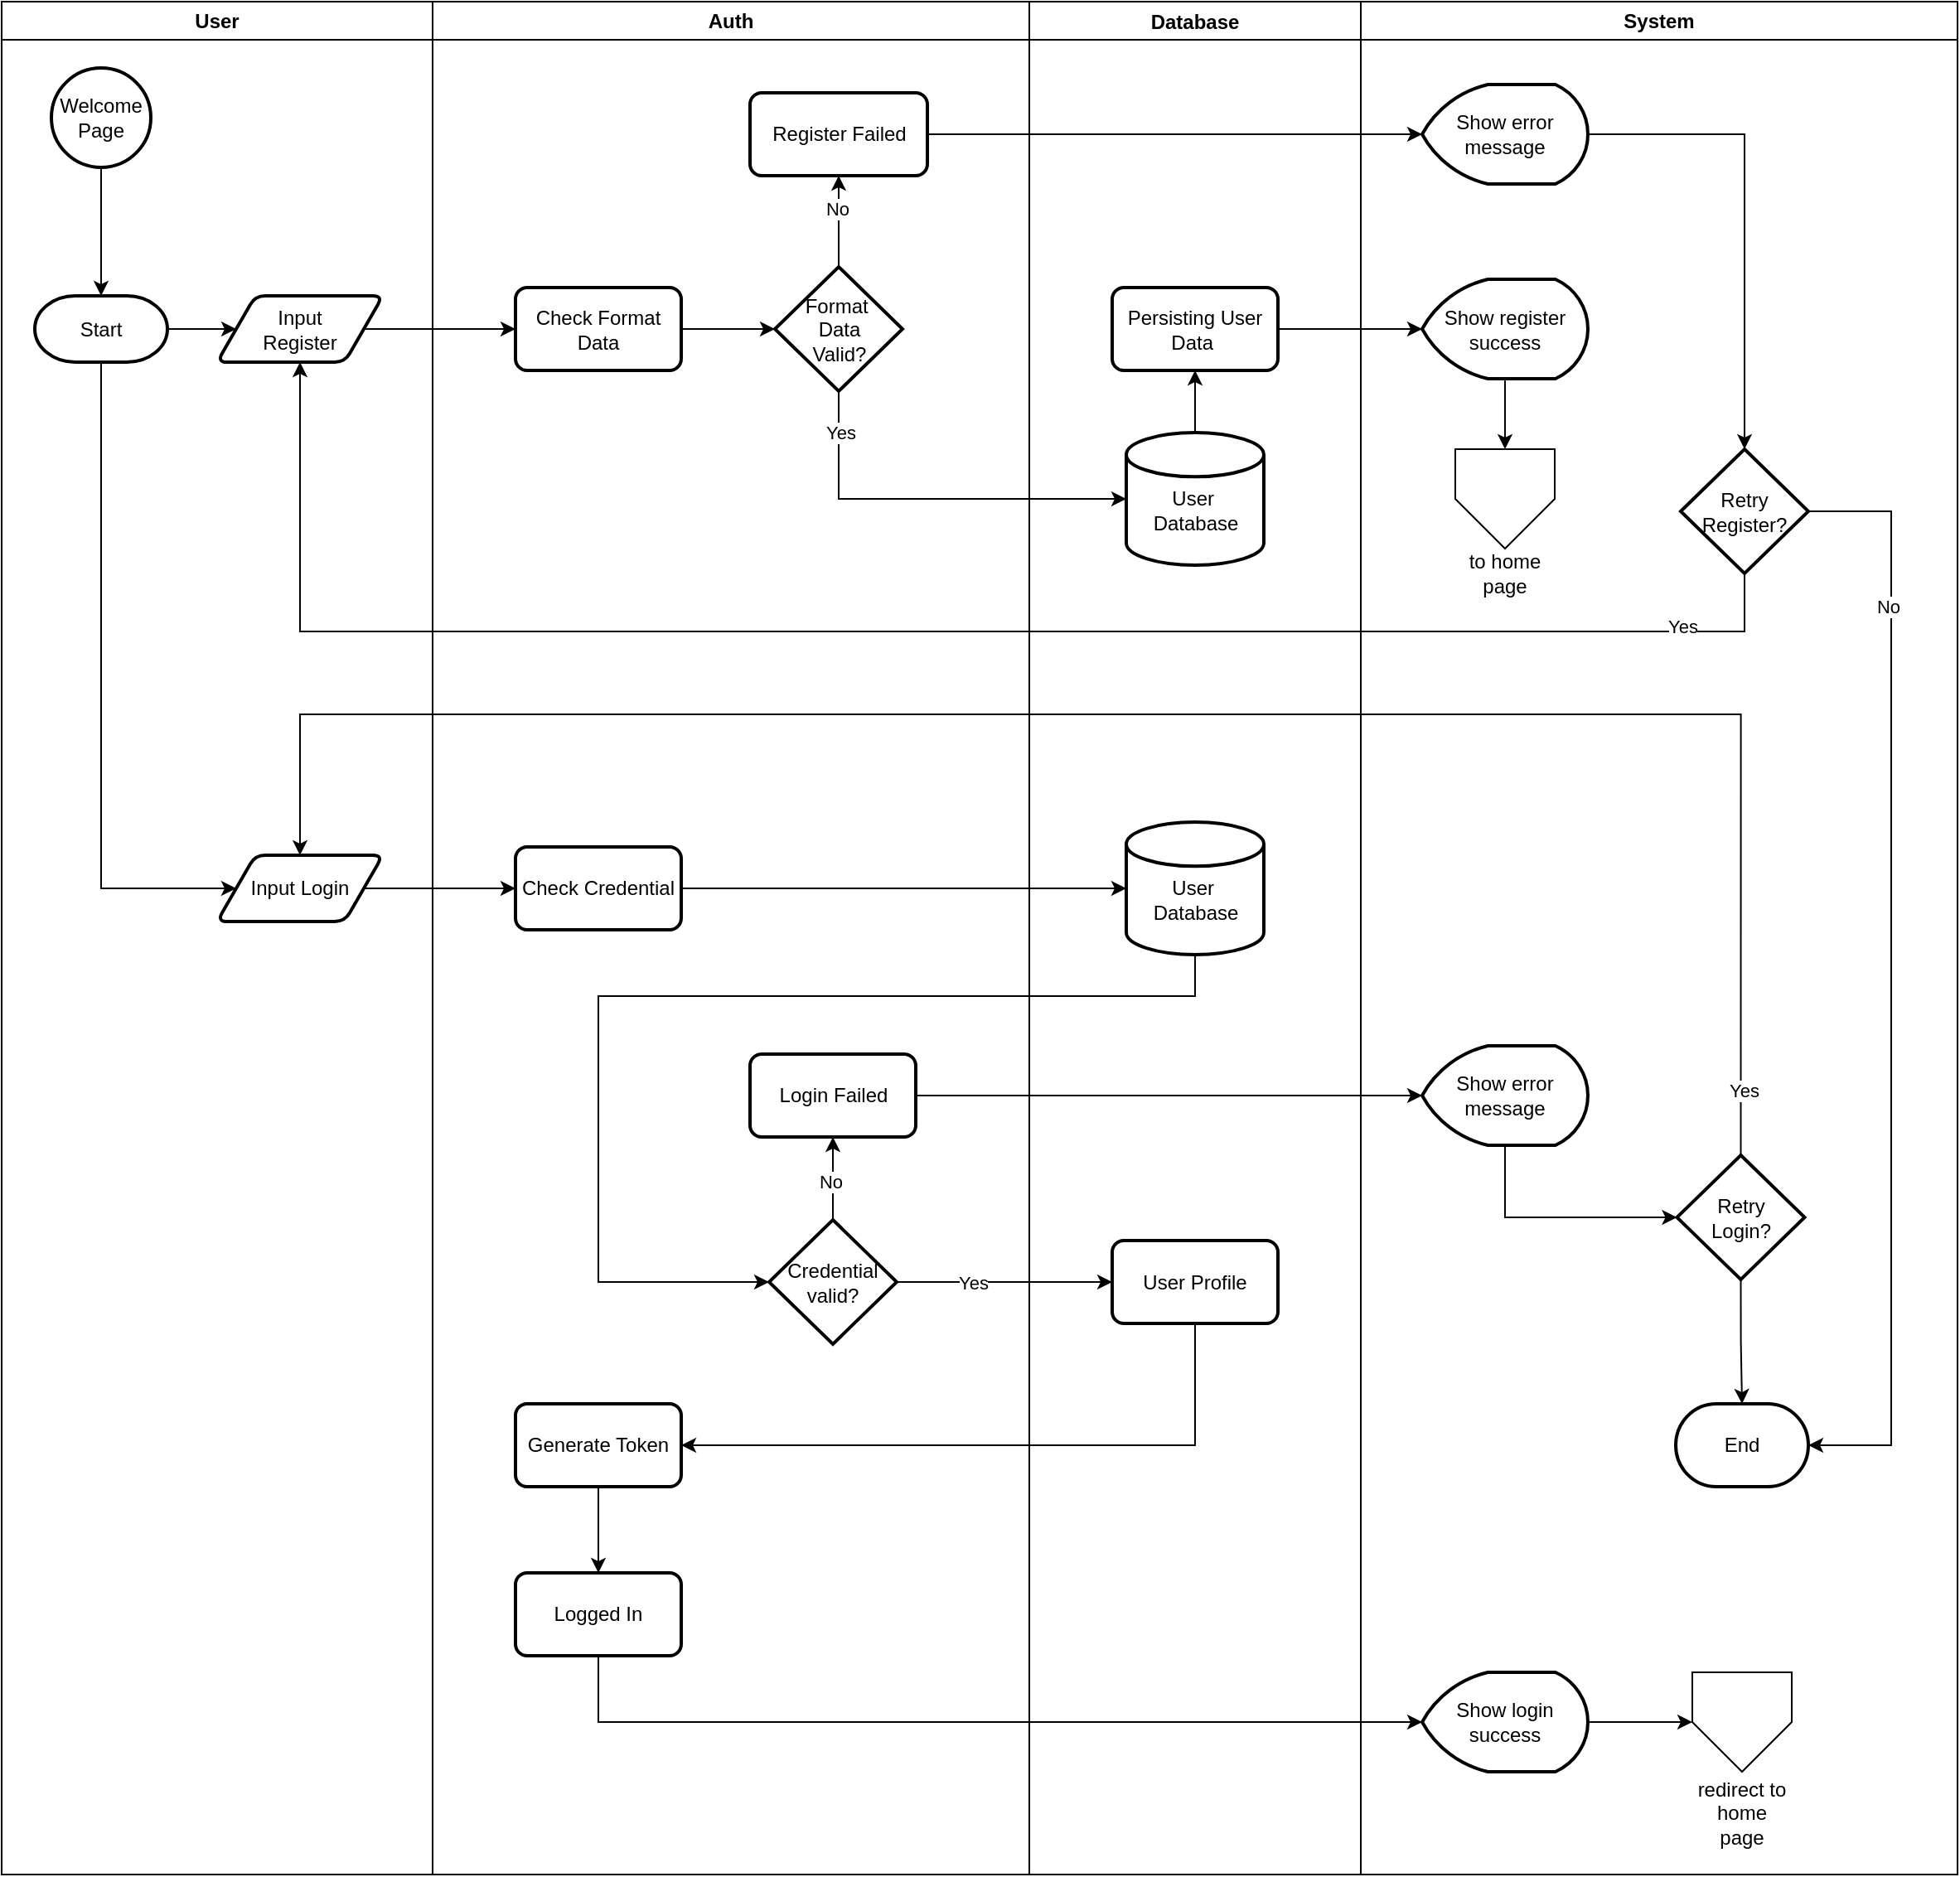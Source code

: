 <mxfile version="26.0.15" pages="4">
  <diagram id="C5RBs43oDa-KdzZeNtuy" name="Users">
    <mxGraphModel dx="1504" dy="710" grid="1" gridSize="10" guides="1" tooltips="1" connect="1" arrows="1" fold="1" page="1" pageScale="1" pageWidth="827" pageHeight="1169" math="0" shadow="0">
      <root>
        <mxCell id="WIyWlLk6GJQsqaUBKTNV-0" />
        <mxCell id="WIyWlLk6GJQsqaUBKTNV-1" parent="WIyWlLk6GJQsqaUBKTNV-0" />
        <mxCell id="IJASuBAqT-sii7Gef456-34" value="Database" style="swimlane;" vertex="1" parent="WIyWlLk6GJQsqaUBKTNV-1">
          <mxGeometry x="640" y="20" width="200" height="1130" as="geometry" />
        </mxCell>
        <mxCell id="I5kq6Bi214TYewrGyoF_-20" value="&lt;div&gt;&lt;br&gt;&lt;/div&gt;&lt;div&gt;User&amp;nbsp;&lt;/div&gt;&lt;div&gt;Database&lt;/div&gt;" style="strokeWidth=2;html=1;shape=mxgraph.flowchart.database;whiteSpace=wrap;" vertex="1" parent="IJASuBAqT-sii7Gef456-34">
          <mxGeometry x="58.5" y="495" width="83" height="80" as="geometry" />
        </mxCell>
        <mxCell id="ypqF2_i0VFzySZQqtAtH-0" value="User Profile" style="rounded=1;whiteSpace=wrap;html=1;absoluteArcSize=1;arcSize=14;strokeWidth=2;" vertex="1" parent="IJASuBAqT-sii7Gef456-34">
          <mxGeometry x="50" y="747.5" width="100" height="50" as="geometry" />
        </mxCell>
        <mxCell id="IJASuBAqT-sii7Gef456-7" value="User" style="swimlane;whiteSpace=wrap;html=1;" vertex="1" parent="WIyWlLk6GJQsqaUBKTNV-1">
          <mxGeometry x="20" y="20" width="260" height="1130" as="geometry" />
        </mxCell>
        <mxCell id="IJASuBAqT-sii7Gef456-5" value="Welcome Page" style="strokeWidth=2;html=1;shape=mxgraph.flowchart.start_2;whiteSpace=wrap;" vertex="1" parent="IJASuBAqT-sii7Gef456-7">
          <mxGeometry x="30" y="40" width="60" height="60" as="geometry" />
        </mxCell>
        <mxCell id="IJASuBAqT-sii7Gef456-8" value="Auth" style="swimlane;whiteSpace=wrap;html=1;" vertex="1" parent="WIyWlLk6GJQsqaUBKTNV-1">
          <mxGeometry x="280" y="20" width="360" height="1130" as="geometry" />
        </mxCell>
        <mxCell id="IJASuBAqT-sii7Gef456-9" value="System" style="swimlane;whiteSpace=wrap;html=1;" vertex="1" parent="WIyWlLk6GJQsqaUBKTNV-1">
          <mxGeometry x="840" y="20" width="360" height="1130" as="geometry" />
        </mxCell>
        <mxCell id="IJASuBAqT-sii7Gef456-64" style="edgeStyle=orthogonalEdgeStyle;rounded=0;orthogonalLoop=1;jettySize=auto;html=1;exitX=1;exitY=0.5;exitDx=0;exitDy=0;exitPerimeter=0;entryX=0.5;entryY=0;entryDx=0;entryDy=0;entryPerimeter=0;" edge="1" parent="IJASuBAqT-sii7Gef456-9" source="IJASuBAqT-sii7Gef456-58" target="IJASuBAqT-sii7Gef456-62">
          <mxGeometry relative="1" as="geometry" />
        </mxCell>
        <mxCell id="I5kq6Bi214TYewrGyoF_-12" style="edgeStyle=orthogonalEdgeStyle;rounded=0;orthogonalLoop=1;jettySize=auto;html=1;exitX=0.5;exitY=1;exitDx=0;exitDy=0;exitPerimeter=0;entryX=0.5;entryY=1;entryDx=0;entryDy=0;" edge="1" parent="IJASuBAqT-sii7Gef456-9" source="IJASuBAqT-sii7Gef456-62" target="IJASuBAqT-sii7Gef456-6">
          <mxGeometry relative="1" as="geometry">
            <Array as="points">
              <mxPoint x="232" y="380" />
              <mxPoint x="-640" y="380" />
            </Array>
          </mxGeometry>
        </mxCell>
        <mxCell id="I5kq6Bi214TYewrGyoF_-13" value="Yes" style="edgeLabel;html=1;align=center;verticalAlign=middle;resizable=0;points=[];" vertex="1" connectable="0" parent="I5kq6Bi214TYewrGyoF_-12">
          <mxGeometry x="-0.863" y="-3" relative="1" as="geometry">
            <mxPoint as="offset" />
          </mxGeometry>
        </mxCell>
        <mxCell id="IJASuBAqT-sii7Gef456-62" value="Retry&lt;br&gt;Register?" style="strokeWidth=2;html=1;shape=mxgraph.flowchart.decision;whiteSpace=wrap;" vertex="1" parent="IJASuBAqT-sii7Gef456-9">
          <mxGeometry x="193" y="270" width="77" height="75" as="geometry" />
        </mxCell>
        <mxCell id="IJASuBAqT-sii7Gef456-70" style="edgeStyle=orthogonalEdgeStyle;rounded=0;orthogonalLoop=1;jettySize=auto;html=1;exitX=1;exitY=0.5;exitDx=0;exitDy=0;exitPerimeter=0;entryX=0;entryY=0.5;entryDx=0;entryDy=0;" edge="1" parent="IJASuBAqT-sii7Gef456-9" source="IJASuBAqT-sii7Gef456-32" target="IJASuBAqT-sii7Gef456-69">
          <mxGeometry relative="1" as="geometry" />
        </mxCell>
        <mxCell id="IJASuBAqT-sii7Gef456-82" style="edgeStyle=orthogonalEdgeStyle;rounded=0;orthogonalLoop=1;jettySize=auto;html=1;exitX=0.5;exitY=1;exitDx=0;exitDy=0;exitPerimeter=0;entryX=0.5;entryY=0;entryDx=0;entryDy=0;entryPerimeter=0;" edge="1" parent="IJASuBAqT-sii7Gef456-9" source="IJASuBAqT-sii7Gef456-38" target="IJASuBAqT-sii7Gef456-81">
          <mxGeometry relative="1" as="geometry" />
        </mxCell>
        <mxCell id="ypqF2_i0VFzySZQqtAtH-5" style="edgeStyle=orthogonalEdgeStyle;rounded=0;orthogonalLoop=1;jettySize=auto;html=1;exitX=0.5;exitY=1;exitDx=0;exitDy=0;exitPerimeter=0;entryX=0;entryY=0.5;entryDx=0;entryDy=0;entryPerimeter=0;" edge="1" parent="IJASuBAqT-sii7Gef456-9" source="IJASuBAqT-sii7Gef456-30" target="IJASuBAqT-sii7Gef456-38">
          <mxGeometry relative="1" as="geometry" />
        </mxCell>
        <mxCell id="IJASuBAqT-sii7Gef456-52" value="Register Failed" style="rounded=1;whiteSpace=wrap;html=1;absoluteArcSize=1;arcSize=14;strokeWidth=2;" vertex="1" parent="IJASuBAqT-sii7Gef456-9">
          <mxGeometry x="-368.5" y="55" width="107" height="50" as="geometry" />
        </mxCell>
        <mxCell id="IJASuBAqT-sii7Gef456-59" style="edgeStyle=orthogonalEdgeStyle;rounded=0;orthogonalLoop=1;jettySize=auto;html=1;exitX=1;exitY=0.5;exitDx=0;exitDy=0;entryX=0;entryY=0.5;entryDx=0;entryDy=0;entryPerimeter=0;" edge="1" parent="IJASuBAqT-sii7Gef456-9" source="IJASuBAqT-sii7Gef456-52" target="IJASuBAqT-sii7Gef456-58">
          <mxGeometry relative="1" as="geometry" />
        </mxCell>
        <mxCell id="IJASuBAqT-sii7Gef456-58" value="Show error message" style="strokeWidth=2;html=1;shape=mxgraph.flowchart.display;whiteSpace=wrap;" vertex="1" parent="IJASuBAqT-sii7Gef456-9">
          <mxGeometry x="37" y="50" width="100" height="60" as="geometry" />
        </mxCell>
        <mxCell id="IJASuBAqT-sii7Gef456-3" value="Start" style="strokeWidth=2;html=1;shape=mxgraph.flowchart.terminator;whiteSpace=wrap;" vertex="1" parent="IJASuBAqT-sii7Gef456-9">
          <mxGeometry x="-800" y="177.5" width="80" height="40" as="geometry" />
        </mxCell>
        <mxCell id="IJASuBAqT-sii7Gef456-6" value="Input&lt;div&gt;Register&lt;/div&gt;" style="shape=parallelogram;html=1;strokeWidth=2;perimeter=parallelogramPerimeter;whiteSpace=wrap;rounded=1;arcSize=12;size=0.23;" vertex="1" parent="IJASuBAqT-sii7Gef456-9">
          <mxGeometry x="-690" y="177.5" width="100" height="40" as="geometry" />
        </mxCell>
        <mxCell id="IJASuBAqT-sii7Gef456-46" value="Check Format Data" style="rounded=1;whiteSpace=wrap;html=1;absoluteArcSize=1;arcSize=14;strokeWidth=2;" vertex="1" parent="IJASuBAqT-sii7Gef456-9">
          <mxGeometry x="-510" y="172.5" width="100" height="50" as="geometry" />
        </mxCell>
        <mxCell id="IJASuBAqT-sii7Gef456-48" value="Format&amp;nbsp;&lt;div&gt;Data&lt;/div&gt;&lt;div&gt;Valid?&lt;/div&gt;" style="strokeWidth=2;html=1;shape=mxgraph.flowchart.decision;whiteSpace=wrap;" vertex="1" parent="IJASuBAqT-sii7Gef456-9">
          <mxGeometry x="-353.5" y="160" width="77" height="75" as="geometry" />
        </mxCell>
        <mxCell id="IJASuBAqT-sii7Gef456-50" value="Persisting User Data&amp;nbsp;" style="rounded=1;whiteSpace=wrap;html=1;absoluteArcSize=1;arcSize=14;strokeWidth=2;" vertex="1" parent="IJASuBAqT-sii7Gef456-9">
          <mxGeometry x="-150" y="172.5" width="100" height="50" as="geometry" />
        </mxCell>
        <mxCell id="I5kq6Bi214TYewrGyoF_-0" value="&lt;div&gt;&lt;br&gt;&lt;/div&gt;&lt;div&gt;User&amp;nbsp;&lt;/div&gt;&lt;div&gt;Database&lt;/div&gt;" style="strokeWidth=2;html=1;shape=mxgraph.flowchart.database;whiteSpace=wrap;" vertex="1" parent="IJASuBAqT-sii7Gef456-9">
          <mxGeometry x="-141.5" y="260" width="83" height="80" as="geometry" />
        </mxCell>
        <mxCell id="I5kq6Bi214TYewrGyoF_-16" style="edgeStyle=orthogonalEdgeStyle;rounded=0;orthogonalLoop=1;jettySize=auto;html=1;exitX=0.5;exitY=1;exitDx=0;exitDy=0;exitPerimeter=0;entryX=0.5;entryY=0;entryDx=0;entryDy=0;" edge="1" parent="IJASuBAqT-sii7Gef456-9" source="IJASuBAqT-sii7Gef456-60" target="I5kq6Bi214TYewrGyoF_-14">
          <mxGeometry relative="1" as="geometry" />
        </mxCell>
        <mxCell id="IJASuBAqT-sii7Gef456-60" value="Show register success" style="strokeWidth=2;html=1;shape=mxgraph.flowchart.display;whiteSpace=wrap;" vertex="1" parent="IJASuBAqT-sii7Gef456-9">
          <mxGeometry x="37" y="167.5" width="100" height="60" as="geometry" />
        </mxCell>
        <mxCell id="IJASuBAqT-sii7Gef456-19" style="edgeStyle=orthogonalEdgeStyle;rounded=0;orthogonalLoop=1;jettySize=auto;html=1;exitX=1;exitY=0.5;exitDx=0;exitDy=0;exitPerimeter=0;entryX=0;entryY=0.5;entryDx=0;entryDy=0;" edge="1" parent="IJASuBAqT-sii7Gef456-9" source="IJASuBAqT-sii7Gef456-3" target="IJASuBAqT-sii7Gef456-6">
          <mxGeometry relative="1" as="geometry" />
        </mxCell>
        <mxCell id="IJASuBAqT-sii7Gef456-47" style="edgeStyle=orthogonalEdgeStyle;rounded=0;orthogonalLoop=1;jettySize=auto;html=1;exitX=1;exitY=0.5;exitDx=0;exitDy=0;entryX=0;entryY=0.5;entryDx=0;entryDy=0;" edge="1" parent="IJASuBAqT-sii7Gef456-9" source="IJASuBAqT-sii7Gef456-6" target="IJASuBAqT-sii7Gef456-46">
          <mxGeometry relative="1" as="geometry" />
        </mxCell>
        <mxCell id="I5kq6Bi214TYewrGyoF_-5" style="edgeStyle=orthogonalEdgeStyle;rounded=0;orthogonalLoop=1;jettySize=auto;html=1;exitX=0.5;exitY=0;exitDx=0;exitDy=0;exitPerimeter=0;entryX=0.5;entryY=1;entryDx=0;entryDy=0;" edge="1" parent="IJASuBAqT-sii7Gef456-9" source="IJASuBAqT-sii7Gef456-48" target="IJASuBAqT-sii7Gef456-52">
          <mxGeometry relative="1" as="geometry" />
        </mxCell>
        <mxCell id="I5kq6Bi214TYewrGyoF_-6" value="No" style="edgeLabel;html=1;align=center;verticalAlign=middle;resizable=0;points=[];" vertex="1" connectable="0" parent="I5kq6Bi214TYewrGyoF_-5">
          <mxGeometry x="0.282" y="1" relative="1" as="geometry">
            <mxPoint as="offset" />
          </mxGeometry>
        </mxCell>
        <mxCell id="IJASuBAqT-sii7Gef456-49" style="edgeStyle=orthogonalEdgeStyle;rounded=0;orthogonalLoop=1;jettySize=auto;html=1;exitX=1;exitY=0.5;exitDx=0;exitDy=0;entryX=0;entryY=0.5;entryDx=0;entryDy=0;entryPerimeter=0;" edge="1" parent="IJASuBAqT-sii7Gef456-9" source="IJASuBAqT-sii7Gef456-46" target="IJASuBAqT-sii7Gef456-48">
          <mxGeometry relative="1" as="geometry" />
        </mxCell>
        <mxCell id="I5kq6Bi214TYewrGyoF_-7" style="edgeStyle=orthogonalEdgeStyle;rounded=0;orthogonalLoop=1;jettySize=auto;html=1;exitX=0.5;exitY=1;exitDx=0;exitDy=0;exitPerimeter=0;entryX=0;entryY=0.5;entryDx=0;entryDy=0;entryPerimeter=0;" edge="1" parent="IJASuBAqT-sii7Gef456-9" source="IJASuBAqT-sii7Gef456-48" target="I5kq6Bi214TYewrGyoF_-0">
          <mxGeometry relative="1" as="geometry" />
        </mxCell>
        <mxCell id="I5kq6Bi214TYewrGyoF_-8" value="Yes" style="edgeLabel;html=1;align=center;verticalAlign=middle;resizable=0;points=[];" vertex="1" connectable="0" parent="I5kq6Bi214TYewrGyoF_-7">
          <mxGeometry x="-0.79" y="1" relative="1" as="geometry">
            <mxPoint as="offset" />
          </mxGeometry>
        </mxCell>
        <mxCell id="I5kq6Bi214TYewrGyoF_-9" style="edgeStyle=orthogonalEdgeStyle;rounded=0;orthogonalLoop=1;jettySize=auto;html=1;exitX=0.5;exitY=0;exitDx=0;exitDy=0;exitPerimeter=0;entryX=0.5;entryY=1;entryDx=0;entryDy=0;" edge="1" parent="IJASuBAqT-sii7Gef456-9" source="I5kq6Bi214TYewrGyoF_-0" target="IJASuBAqT-sii7Gef456-50">
          <mxGeometry relative="1" as="geometry" />
        </mxCell>
        <mxCell id="IJASuBAqT-sii7Gef456-61" style="edgeStyle=orthogonalEdgeStyle;rounded=0;orthogonalLoop=1;jettySize=auto;html=1;exitX=1;exitY=0.5;exitDx=0;exitDy=0;entryX=0;entryY=0.5;entryDx=0;entryDy=0;entryPerimeter=0;" edge="1" parent="IJASuBAqT-sii7Gef456-9" source="IJASuBAqT-sii7Gef456-50" target="IJASuBAqT-sii7Gef456-60">
          <mxGeometry relative="1" as="geometry" />
        </mxCell>
        <mxCell id="IJASuBAqT-sii7Gef456-13" value="Check Credential" style="rounded=1;whiteSpace=wrap;html=1;absoluteArcSize=1;arcSize=14;strokeWidth=2;" vertex="1" parent="IJASuBAqT-sii7Gef456-9">
          <mxGeometry x="-510" y="510" width="100" height="50" as="geometry" />
        </mxCell>
        <mxCell id="IJASuBAqT-sii7Gef456-25" value="Login Failed" style="rounded=1;whiteSpace=wrap;html=1;absoluteArcSize=1;arcSize=14;strokeWidth=2;" vertex="1" parent="IJASuBAqT-sii7Gef456-9">
          <mxGeometry x="-368.5" y="635" width="100" height="50" as="geometry" />
        </mxCell>
        <mxCell id="IJASuBAqT-sii7Gef456-14" value="Credential valid?" style="strokeWidth=2;html=1;shape=mxgraph.flowchart.decision;whiteSpace=wrap;" vertex="1" parent="IJASuBAqT-sii7Gef456-9">
          <mxGeometry x="-357" y="735" width="77" height="75" as="geometry" />
        </mxCell>
        <mxCell id="IJASuBAqT-sii7Gef456-15" value="Generate Token" style="rounded=1;whiteSpace=wrap;html=1;absoluteArcSize=1;arcSize=14;strokeWidth=2;" vertex="1" parent="IJASuBAqT-sii7Gef456-9">
          <mxGeometry x="-510" y="846" width="100" height="50" as="geometry" />
        </mxCell>
        <mxCell id="IJASuBAqT-sii7Gef456-23" value="Logged In" style="rounded=1;whiteSpace=wrap;html=1;absoluteArcSize=1;arcSize=14;strokeWidth=2;" vertex="1" parent="IJASuBAqT-sii7Gef456-9">
          <mxGeometry x="-510" y="948" width="100" height="50" as="geometry" />
        </mxCell>
        <mxCell id="IJASuBAqT-sii7Gef456-38" value="Retry&lt;br&gt;Login?" style="strokeWidth=2;html=1;shape=mxgraph.flowchart.decision;whiteSpace=wrap;" vertex="1" parent="IJASuBAqT-sii7Gef456-9">
          <mxGeometry x="190.75" y="696" width="77" height="75" as="geometry" />
        </mxCell>
        <mxCell id="IJASuBAqT-sii7Gef456-30" value="Show error message" style="strokeWidth=2;html=1;shape=mxgraph.flowchart.display;whiteSpace=wrap;" vertex="1" parent="IJASuBAqT-sii7Gef456-9">
          <mxGeometry x="37" y="630" width="100" height="60" as="geometry" />
        </mxCell>
        <mxCell id="IJASuBAqT-sii7Gef456-32" value="Show login success" style="strokeWidth=2;html=1;shape=mxgraph.flowchart.display;whiteSpace=wrap;" vertex="1" parent="IJASuBAqT-sii7Gef456-9">
          <mxGeometry x="37" y="1008" width="100" height="60" as="geometry" />
        </mxCell>
        <mxCell id="IJASuBAqT-sii7Gef456-69" value="" style="verticalLabelPosition=bottom;verticalAlign=top;html=1;shape=offPageConnector;rounded=0;size=0.5;" vertex="1" parent="IJASuBAqT-sii7Gef456-9">
          <mxGeometry x="200" y="1008" width="60" height="60" as="geometry" />
        </mxCell>
        <mxCell id="IJASuBAqT-sii7Gef456-37" value="redirect to home page" style="text;html=1;align=center;verticalAlign=middle;whiteSpace=wrap;rounded=0;" vertex="1" parent="IJASuBAqT-sii7Gef456-9">
          <mxGeometry x="200" y="1078" width="60" height="30" as="geometry" />
        </mxCell>
        <mxCell id="IJASuBAqT-sii7Gef456-81" value="End" style="strokeWidth=2;html=1;shape=mxgraph.flowchart.terminator;whiteSpace=wrap;" vertex="1" parent="IJASuBAqT-sii7Gef456-9">
          <mxGeometry x="190" y="846" width="80" height="50" as="geometry" />
        </mxCell>
        <mxCell id="IJASuBAqT-sii7Gef456-31" style="edgeStyle=orthogonalEdgeStyle;rounded=0;orthogonalLoop=1;jettySize=auto;html=1;exitX=1;exitY=0.5;exitDx=0;exitDy=0;entryX=0;entryY=0.5;entryDx=0;entryDy=0;entryPerimeter=0;" edge="1" parent="IJASuBAqT-sii7Gef456-9" source="IJASuBAqT-sii7Gef456-25" target="IJASuBAqT-sii7Gef456-30">
          <mxGeometry relative="1" as="geometry" />
        </mxCell>
        <mxCell id="ypqF2_i0VFzySZQqtAtH-6" style="edgeStyle=orthogonalEdgeStyle;rounded=0;orthogonalLoop=1;jettySize=auto;html=1;exitX=0.5;exitY=0;exitDx=0;exitDy=0;exitPerimeter=0;entryX=0.5;entryY=1;entryDx=0;entryDy=0;" edge="1" parent="IJASuBAqT-sii7Gef456-9" source="IJASuBAqT-sii7Gef456-14" target="IJASuBAqT-sii7Gef456-25">
          <mxGeometry relative="1" as="geometry" />
        </mxCell>
        <mxCell id="ypqF2_i0VFzySZQqtAtH-7" value="No" style="edgeLabel;html=1;align=center;verticalAlign=middle;resizable=0;points=[];" vertex="1" connectable="0" parent="ypqF2_i0VFzySZQqtAtH-6">
          <mxGeometry x="-0.059" y="2" relative="1" as="geometry">
            <mxPoint as="offset" />
          </mxGeometry>
        </mxCell>
        <mxCell id="IJASuBAqT-sii7Gef456-24" style="edgeStyle=orthogonalEdgeStyle;rounded=0;orthogonalLoop=1;jettySize=auto;html=1;exitX=0.5;exitY=1;exitDx=0;exitDy=0;entryX=0.5;entryY=0;entryDx=0;entryDy=0;" edge="1" parent="IJASuBAqT-sii7Gef456-9" source="IJASuBAqT-sii7Gef456-15" target="IJASuBAqT-sii7Gef456-23">
          <mxGeometry relative="1" as="geometry" />
        </mxCell>
        <mxCell id="IJASuBAqT-sii7Gef456-33" style="edgeStyle=orthogonalEdgeStyle;rounded=0;orthogonalLoop=1;jettySize=auto;html=1;exitX=0.5;exitY=1;exitDx=0;exitDy=0;entryX=0;entryY=0.5;entryDx=0;entryDy=0;entryPerimeter=0;" edge="1" parent="IJASuBAqT-sii7Gef456-9" source="IJASuBAqT-sii7Gef456-23" target="IJASuBAqT-sii7Gef456-32">
          <mxGeometry relative="1" as="geometry" />
        </mxCell>
        <mxCell id="IJASuBAqT-sii7Gef456-16" value="Input Login" style="shape=parallelogram;html=1;strokeWidth=2;perimeter=parallelogramPerimeter;whiteSpace=wrap;rounded=1;arcSize=12;size=0.23;" vertex="1" parent="IJASuBAqT-sii7Gef456-9">
          <mxGeometry x="-690" y="515" width="100" height="40" as="geometry" />
        </mxCell>
        <mxCell id="IJASuBAqT-sii7Gef456-20" style="edgeStyle=orthogonalEdgeStyle;rounded=0;orthogonalLoop=1;jettySize=auto;html=1;exitX=1;exitY=0.5;exitDx=0;exitDy=0;entryX=0;entryY=0.5;entryDx=0;entryDy=0;" edge="1" parent="IJASuBAqT-sii7Gef456-9" source="IJASuBAqT-sii7Gef456-16" target="IJASuBAqT-sii7Gef456-13">
          <mxGeometry relative="1" as="geometry" />
        </mxCell>
        <mxCell id="IJASuBAqT-sii7Gef456-72" style="edgeStyle=orthogonalEdgeStyle;rounded=0;orthogonalLoop=1;jettySize=auto;html=1;exitX=0.5;exitY=0;exitDx=0;exitDy=0;exitPerimeter=0;entryX=0.5;entryY=0;entryDx=0;entryDy=0;" edge="1" parent="IJASuBAqT-sii7Gef456-9" source="IJASuBAqT-sii7Gef456-38" target="IJASuBAqT-sii7Gef456-16">
          <mxGeometry relative="1" as="geometry">
            <Array as="points">
              <mxPoint x="229" y="430" />
              <mxPoint x="-640" y="430" />
            </Array>
          </mxGeometry>
        </mxCell>
        <mxCell id="IJASuBAqT-sii7Gef456-73" value="Yes" style="edgeLabel;html=1;align=center;verticalAlign=middle;resizable=0;points=[];" vertex="1" connectable="0" parent="IJASuBAqT-sii7Gef456-72">
          <mxGeometry x="-0.935" y="-1" relative="1" as="geometry">
            <mxPoint as="offset" />
          </mxGeometry>
        </mxCell>
        <mxCell id="IJASuBAqT-sii7Gef456-71" style="edgeStyle=orthogonalEdgeStyle;rounded=0;orthogonalLoop=1;jettySize=auto;html=1;exitX=0.5;exitY=1;exitDx=0;exitDy=0;exitPerimeter=0;entryX=0;entryY=0.5;entryDx=0;entryDy=0;" edge="1" parent="IJASuBAqT-sii7Gef456-9" source="IJASuBAqT-sii7Gef456-3" target="IJASuBAqT-sii7Gef456-16">
          <mxGeometry relative="1" as="geometry">
            <Array as="points">
              <mxPoint x="-760" y="535" />
            </Array>
          </mxGeometry>
        </mxCell>
        <mxCell id="I5kq6Bi214TYewrGyoF_-14" value="" style="verticalLabelPosition=bottom;verticalAlign=top;html=1;shape=offPageConnector;rounded=0;size=0.5;" vertex="1" parent="IJASuBAqT-sii7Gef456-9">
          <mxGeometry x="57" y="270" width="60" height="60" as="geometry" />
        </mxCell>
        <mxCell id="I5kq6Bi214TYewrGyoF_-15" value="to home page" style="text;html=1;align=center;verticalAlign=middle;whiteSpace=wrap;rounded=0;" vertex="1" parent="IJASuBAqT-sii7Gef456-9">
          <mxGeometry x="57" y="330" width="60" height="30" as="geometry" />
        </mxCell>
        <mxCell id="I5kq6Bi214TYewrGyoF_-18" style="edgeStyle=orthogonalEdgeStyle;rounded=0;orthogonalLoop=1;jettySize=auto;html=1;exitX=1;exitY=0.5;exitDx=0;exitDy=0;exitPerimeter=0;entryX=1;entryY=0.5;entryDx=0;entryDy=0;entryPerimeter=0;" edge="1" parent="IJASuBAqT-sii7Gef456-9" source="IJASuBAqT-sii7Gef456-62" target="IJASuBAqT-sii7Gef456-81">
          <mxGeometry relative="1" as="geometry">
            <Array as="points">
              <mxPoint x="320" y="308" />
              <mxPoint x="320" y="871" />
            </Array>
          </mxGeometry>
        </mxCell>
        <mxCell id="I5kq6Bi214TYewrGyoF_-19" value="No" style="edgeLabel;html=1;align=center;verticalAlign=middle;resizable=0;points=[];" vertex="1" connectable="0" parent="I5kq6Bi214TYewrGyoF_-18">
          <mxGeometry x="-0.677" y="-2" relative="1" as="geometry">
            <mxPoint as="offset" />
          </mxGeometry>
        </mxCell>
        <mxCell id="IJASuBAqT-sii7Gef456-17" style="edgeStyle=orthogonalEdgeStyle;rounded=0;orthogonalLoop=1;jettySize=auto;html=1;exitX=0.5;exitY=1;exitDx=0;exitDy=0;exitPerimeter=0;entryX=0.5;entryY=0;entryDx=0;entryDy=0;entryPerimeter=0;" edge="1" parent="WIyWlLk6GJQsqaUBKTNV-1" source="IJASuBAqT-sii7Gef456-5" target="IJASuBAqT-sii7Gef456-3">
          <mxGeometry relative="1" as="geometry" />
        </mxCell>
        <mxCell id="I5kq6Bi214TYewrGyoF_-21" style="edgeStyle=orthogonalEdgeStyle;rounded=0;orthogonalLoop=1;jettySize=auto;html=1;exitX=1;exitY=0.5;exitDx=0;exitDy=0;" edge="1" parent="WIyWlLk6GJQsqaUBKTNV-1" source="IJASuBAqT-sii7Gef456-13" target="I5kq6Bi214TYewrGyoF_-20">
          <mxGeometry relative="1" as="geometry" />
        </mxCell>
        <mxCell id="ypqF2_i0VFzySZQqtAtH-8" style="edgeStyle=orthogonalEdgeStyle;rounded=0;orthogonalLoop=1;jettySize=auto;html=1;exitX=1;exitY=0.5;exitDx=0;exitDy=0;exitPerimeter=0;entryX=0;entryY=0.5;entryDx=0;entryDy=0;" edge="1" parent="WIyWlLk6GJQsqaUBKTNV-1" source="IJASuBAqT-sii7Gef456-14" target="ypqF2_i0VFzySZQqtAtH-0">
          <mxGeometry relative="1" as="geometry" />
        </mxCell>
        <mxCell id="ypqF2_i0VFzySZQqtAtH-9" value="Yes" style="edgeLabel;html=1;align=center;verticalAlign=middle;resizable=0;points=[];" vertex="1" connectable="0" parent="ypqF2_i0VFzySZQqtAtH-8">
          <mxGeometry x="-0.292" relative="1" as="geometry">
            <mxPoint as="offset" />
          </mxGeometry>
        </mxCell>
        <mxCell id="I5kq6Bi214TYewrGyoF_-23" style="edgeStyle=orthogonalEdgeStyle;rounded=0;orthogonalLoop=1;jettySize=auto;html=1;exitX=0.5;exitY=1;exitDx=0;exitDy=0;exitPerimeter=0;entryX=0;entryY=0.5;entryDx=0;entryDy=0;entryPerimeter=0;" edge="1" parent="WIyWlLk6GJQsqaUBKTNV-1" source="I5kq6Bi214TYewrGyoF_-20" target="IJASuBAqT-sii7Gef456-14">
          <mxGeometry relative="1" as="geometry">
            <Array as="points">
              <mxPoint x="740" y="620" />
              <mxPoint x="380" y="620" />
              <mxPoint x="380" y="793" />
            </Array>
          </mxGeometry>
        </mxCell>
        <mxCell id="I5kq6Bi214TYewrGyoF_-24" style="edgeStyle=orthogonalEdgeStyle;rounded=0;orthogonalLoop=1;jettySize=auto;html=1;exitX=0.5;exitY=1;exitDx=0;exitDy=0;entryX=1;entryY=0.5;entryDx=0;entryDy=0;" edge="1" parent="WIyWlLk6GJQsqaUBKTNV-1" source="ypqF2_i0VFzySZQqtAtH-0" target="IJASuBAqT-sii7Gef456-15">
          <mxGeometry relative="1" as="geometry" />
        </mxCell>
      </root>
    </mxGraphModel>
  </diagram>
  <diagram id="zrLRdbO02RrdYoaZa47U" name="Products">
    <mxGraphModel dx="2083" dy="983" grid="1" gridSize="10" guides="1" tooltips="1" connect="1" arrows="1" fold="1" page="1" pageScale="1" pageWidth="1654" pageHeight="1169" math="0" shadow="0">
      <root>
        <mxCell id="0" />
        <mxCell id="1" parent="0" />
        <mxCell id="-D6skDgQAgowbGvXmUqX-1" value="Database" style="swimlane;" vertex="1" parent="1">
          <mxGeometry x="383" y="30" width="327" height="950" as="geometry" />
        </mxCell>
        <mxCell id="-D6skDgQAgowbGvXmUqX-56" value="&lt;div&gt;&lt;br&gt;&lt;/div&gt;Product List" style="strokeWidth=2;html=1;shape=mxgraph.flowchart.database;whiteSpace=wrap;" vertex="1" parent="-D6skDgQAgowbGvXmUqX-1">
          <mxGeometry x="207" y="243" width="83" height="80" as="geometry" />
        </mxCell>
        <mxCell id="-D6skDgQAgowbGvXmUqX-59" value="Post New&amp;nbsp;&lt;div&gt;Product&lt;/div&gt;" style="shape=parallelogram;html=1;strokeWidth=2;perimeter=parallelogramPerimeter;whiteSpace=wrap;rounded=1;arcSize=12;size=0.23;" vertex="1" parent="-D6skDgQAgowbGvXmUqX-1">
          <mxGeometry x="-140" y="140" width="110" height="50" as="geometry" />
        </mxCell>
        <mxCell id="-D6skDgQAgowbGvXmUqX-60" style="edgeStyle=orthogonalEdgeStyle;rounded=0;orthogonalLoop=1;jettySize=auto;html=1;exitX=1;exitY=0.5;exitDx=0;exitDy=0;entryX=0;entryY=0.5;entryDx=0;entryDy=0;" edge="1" parent="-D6skDgQAgowbGvXmUqX-1">
          <mxGeometry relative="1" as="geometry">
            <mxPoint x="-42.65" y="166" as="sourcePoint" />
            <mxPoint x="50" y="166" as="targetPoint" />
          </mxGeometry>
        </mxCell>
        <mxCell id="-D6skDgQAgowbGvXmUqX-54" value="Add Product" style="rounded=1;whiteSpace=wrap;html=1;absoluteArcSize=1;arcSize=14;strokeWidth=2;" vertex="1" parent="-D6skDgQAgowbGvXmUqX-1">
          <mxGeometry x="50" y="140" width="100" height="50" as="geometry" />
        </mxCell>
        <mxCell id="SM01RBloFJ-BLzvVUUTe-10" style="edgeStyle=orthogonalEdgeStyle;rounded=0;orthogonalLoop=1;jettySize=auto;html=1;exitX=1;exitY=0.5;exitDx=0;exitDy=0;entryX=0.5;entryY=0;entryDx=0;entryDy=0;entryPerimeter=0;" edge="1" parent="-D6skDgQAgowbGvXmUqX-1" target="-D6skDgQAgowbGvXmUqX-56">
          <mxGeometry relative="1" as="geometry">
            <mxPoint x="150" y="166" as="sourcePoint" />
          </mxGeometry>
        </mxCell>
        <mxCell id="SM01RBloFJ-BLzvVUUTe-14" value="Put/Update&amp;nbsp;&lt;div&gt;Product&lt;/div&gt;" style="shape=parallelogram;html=1;strokeWidth=2;perimeter=parallelogramPerimeter;whiteSpace=wrap;rounded=1;arcSize=12;size=0.23;" vertex="1" parent="-D6skDgQAgowbGvXmUqX-1">
          <mxGeometry x="-148" y="408" width="110" height="50" as="geometry" />
        </mxCell>
        <mxCell id="SM01RBloFJ-BLzvVUUTe-17" style="edgeStyle=orthogonalEdgeStyle;rounded=0;orthogonalLoop=1;jettySize=auto;html=1;exitX=1;exitY=0.5;exitDx=0;exitDy=0;" edge="1" parent="-D6skDgQAgowbGvXmUqX-1" source="SM01RBloFJ-BLzvVUUTe-14" target="-D6skDgQAgowbGvXmUqX-68">
          <mxGeometry relative="1" as="geometry" />
        </mxCell>
        <mxCell id="-D6skDgQAgowbGvXmUqX-68" value="Update Data Product" style="rounded=1;whiteSpace=wrap;html=1;absoluteArcSize=1;arcSize=14;strokeWidth=2;" vertex="1" parent="-D6skDgQAgowbGvXmUqX-1">
          <mxGeometry x="50" y="408" width="100" height="50" as="geometry" />
        </mxCell>
        <mxCell id="sDOsiSVhJcwzU3h9xjKk-28" style="edgeStyle=orthogonalEdgeStyle;rounded=0;orthogonalLoop=1;jettySize=auto;html=1;exitX=0;exitY=0.85;exitDx=0;exitDy=0;exitPerimeter=0;entryX=0.5;entryY=0;entryDx=0;entryDy=0;" edge="1" parent="-D6skDgQAgowbGvXmUqX-1" source="-D6skDgQAgowbGvXmUqX-56" target="SM01RBloFJ-BLzvVUUTe-14">
          <mxGeometry relative="1" as="geometry">
            <Array as="points">
              <mxPoint x="207" y="358" />
              <mxPoint x="-93" y="358" />
            </Array>
          </mxGeometry>
        </mxCell>
        <mxCell id="-D6skDgQAgowbGvXmUqX-12" value="User - Seller" style="swimlane;whiteSpace=wrap;html=1;" vertex="1" parent="1">
          <mxGeometry x="23" y="30" width="360" height="950" as="geometry" />
        </mxCell>
        <mxCell id="SM01RBloFJ-BLzvVUUTe-11" style="edgeStyle=orthogonalEdgeStyle;rounded=0;orthogonalLoop=1;jettySize=auto;html=1;exitX=0.5;exitY=1;exitDx=0;exitDy=0;exitPerimeter=0;entryX=0;entryY=0.5;entryDx=0;entryDy=0;" edge="1" parent="-D6skDgQAgowbGvXmUqX-12" target="-D6skDgQAgowbGvXmUqX-49">
          <mxGeometry relative="1" as="geometry">
            <mxPoint x="157" y="196" as="sourcePoint" />
            <Array as="points">
              <mxPoint x="157" y="283" />
            </Array>
          </mxGeometry>
        </mxCell>
        <mxCell id="-D6skDgQAgowbGvXmUqX-40" value="Products Page" style="strokeWidth=2;html=1;shape=mxgraph.flowchart.start_2;whiteSpace=wrap;" vertex="1" parent="-D6skDgQAgowbGvXmUqX-12">
          <mxGeometry x="127" y="135" width="60" height="60" as="geometry" />
        </mxCell>
        <mxCell id="-YRR8bXs3hKUPNyb8ZCL-6" style="edgeStyle=orthogonalEdgeStyle;rounded=0;orthogonalLoop=1;jettySize=auto;html=1;exitX=0.5;exitY=1;exitDx=0;exitDy=0;exitPerimeter=0;" edge="1" parent="-D6skDgQAgowbGvXmUqX-12" source="-D6skDgQAgowbGvXmUqX-42" target="-D6skDgQAgowbGvXmUqX-40">
          <mxGeometry relative="1" as="geometry" />
        </mxCell>
        <mxCell id="-D6skDgQAgowbGvXmUqX-42" value="Home Page" style="strokeWidth=2;html=1;shape=mxgraph.flowchart.start_2;whiteSpace=wrap;" vertex="1" parent="-D6skDgQAgowbGvXmUqX-12">
          <mxGeometry x="127" y="40" width="60" height="60" as="geometry" />
        </mxCell>
        <mxCell id="-D6skDgQAgowbGvXmUqX-49" value="Get/Display Product" style="rounded=1;whiteSpace=wrap;html=1;absoluteArcSize=1;arcSize=14;strokeWidth=2;" vertex="1" parent="-D6skDgQAgowbGvXmUqX-12">
          <mxGeometry x="217" y="258" width="100" height="50" as="geometry" />
        </mxCell>
        <mxCell id="-D6skDgQAgowbGvXmUqX-22" value="System" style="swimlane;whiteSpace=wrap;html=1;" vertex="1" parent="1">
          <mxGeometry x="710" y="30" width="290" height="950" as="geometry" />
        </mxCell>
        <mxCell id="-YRR8bXs3hKUPNyb8ZCL-4" style="edgeStyle=orthogonalEdgeStyle;rounded=0;orthogonalLoop=1;jettySize=auto;html=1;exitX=1;exitY=0.5;exitDx=0;exitDy=0;exitPerimeter=0;entryX=0;entryY=0.5;entryDx=0;entryDy=0;" edge="1" parent="-D6skDgQAgowbGvXmUqX-22" source="-D6skDgQAgowbGvXmUqX-33" target="-YRR8bXs3hKUPNyb8ZCL-2">
          <mxGeometry relative="1" as="geometry" />
        </mxCell>
        <mxCell id="-D6skDgQAgowbGvXmUqX-33" value="Show product detail" style="strokeWidth=2;html=1;shape=mxgraph.flowchart.display;whiteSpace=wrap;" vertex="1" parent="-D6skDgQAgowbGvXmUqX-22">
          <mxGeometry x="50" y="253" width="100" height="60" as="geometry" />
        </mxCell>
        <mxCell id="sDOsiSVhJcwzU3h9xjKk-24" style="edgeStyle=orthogonalEdgeStyle;rounded=0;orthogonalLoop=1;jettySize=auto;html=1;exitX=1;exitY=0.5;exitDx=0;exitDy=0;exitPerimeter=0;" edge="1" parent="-D6skDgQAgowbGvXmUqX-22" source="-D6skDgQAgowbGvXmUqX-28" target="-D6skDgQAgowbGvXmUqX-34">
          <mxGeometry relative="1" as="geometry" />
        </mxCell>
        <mxCell id="sDOsiSVhJcwzU3h9xjKk-25" value="No" style="edgeLabel;html=1;align=center;verticalAlign=middle;resizable=0;points=[];" vertex="1" connectable="0" parent="sDOsiSVhJcwzU3h9xjKk-24">
          <mxGeometry x="-0.373" relative="1" as="geometry">
            <mxPoint as="offset" />
          </mxGeometry>
        </mxCell>
        <mxCell id="sDOsiSVhJcwzU3h9xjKk-22" style="edgeStyle=orthogonalEdgeStyle;rounded=0;orthogonalLoop=1;jettySize=auto;html=1;exitX=0.5;exitY=1;exitDx=0;exitDy=0;exitPerimeter=0;entryX=0.5;entryY=0;entryDx=0;entryDy=0;entryPerimeter=0;" edge="1" parent="-D6skDgQAgowbGvXmUqX-22" source="-D6skDgQAgowbGvXmUqX-28" target="sDOsiSVhJcwzU3h9xjKk-21">
          <mxGeometry relative="1" as="geometry" />
        </mxCell>
        <mxCell id="sDOsiSVhJcwzU3h9xjKk-23" value="Yes" style="edgeLabel;html=1;align=center;verticalAlign=middle;resizable=0;points=[];" vertex="1" connectable="0" parent="sDOsiSVhJcwzU3h9xjKk-22">
          <mxGeometry x="-0.243" y="-3" relative="1" as="geometry">
            <mxPoint as="offset" />
          </mxGeometry>
        </mxCell>
        <mxCell id="SM01RBloFJ-BLzvVUUTe-18" value="Delete&amp;nbsp;&lt;div&gt;Product&lt;/div&gt;" style="shape=parallelogram;html=1;strokeWidth=2;perimeter=parallelogramPerimeter;whiteSpace=wrap;rounded=1;arcSize=12;size=0.23;" vertex="1" parent="-D6skDgQAgowbGvXmUqX-22">
          <mxGeometry x="-475" y="598" width="110" height="50" as="geometry" />
        </mxCell>
        <mxCell id="SM01RBloFJ-BLzvVUUTe-22" value="Check Data Product" style="rounded=1;whiteSpace=wrap;html=1;absoluteArcSize=1;arcSize=14;strokeWidth=2;" vertex="1" parent="-D6skDgQAgowbGvXmUqX-22">
          <mxGeometry x="-277" y="598" width="100" height="50" as="geometry" />
        </mxCell>
        <mxCell id="SM01RBloFJ-BLzvVUUTe-23" style="edgeStyle=orthogonalEdgeStyle;rounded=0;orthogonalLoop=1;jettySize=auto;html=1;exitX=1;exitY=0.5;exitDx=0;exitDy=0;entryX=0;entryY=0.5;entryDx=0;entryDy=0;" edge="1" parent="-D6skDgQAgowbGvXmUqX-22" source="SM01RBloFJ-BLzvVUUTe-18" target="SM01RBloFJ-BLzvVUUTe-22">
          <mxGeometry relative="1" as="geometry" />
        </mxCell>
        <mxCell id="-D6skDgQAgowbGvXmUqX-28" value="Confirm&lt;div&gt;Delete Product?&lt;/div&gt;" style="strokeWidth=2;html=1;shape=mxgraph.flowchart.decision;whiteSpace=wrap;" vertex="1" parent="-D6skDgQAgowbGvXmUqX-22">
          <mxGeometry x="58.5" y="578" width="83" height="90" as="geometry" />
        </mxCell>
        <mxCell id="sDOsiSVhJcwzU3h9xjKk-26" style="edgeStyle=orthogonalEdgeStyle;rounded=0;orthogonalLoop=1;jettySize=auto;html=1;exitX=1;exitY=0.5;exitDx=0;exitDy=0;entryX=0;entryY=0.5;entryDx=0;entryDy=0;entryPerimeter=0;" edge="1" parent="-D6skDgQAgowbGvXmUqX-22" source="SM01RBloFJ-BLzvVUUTe-22" target="-D6skDgQAgowbGvXmUqX-28">
          <mxGeometry relative="1" as="geometry" />
        </mxCell>
        <mxCell id="-YRR8bXs3hKUPNyb8ZCL-1" style="edgeStyle=orthogonalEdgeStyle;rounded=0;orthogonalLoop=1;jettySize=auto;html=1;exitX=0.5;exitY=1;exitDx=0;exitDy=0;exitPerimeter=0;entryX=0.5;entryY=0;entryDx=0;entryDy=0;" edge="1" parent="-D6skDgQAgowbGvXmUqX-22" source="sDOsiSVhJcwzU3h9xjKk-21" target="P58U06TvJwZkXLzW0rRX-1">
          <mxGeometry relative="1" as="geometry" />
        </mxCell>
        <mxCell id="sDOsiSVhJcwzU3h9xjKk-21" value="Show message delete success" style="strokeWidth=2;html=1;shape=mxgraph.flowchart.display;whiteSpace=wrap;" vertex="1" parent="-D6skDgQAgowbGvXmUqX-22">
          <mxGeometry x="50" y="738" width="100" height="60" as="geometry" />
        </mxCell>
        <mxCell id="-D6skDgQAgowbGvXmUqX-34" value="End" style="strokeWidth=2;html=1;shape=mxgraph.flowchart.terminator;whiteSpace=wrap;" vertex="1" parent="-D6skDgQAgowbGvXmUqX-22">
          <mxGeometry x="180" y="598" width="80" height="50" as="geometry" />
        </mxCell>
        <mxCell id="sDOsiSVhJcwzU3h9xjKk-30" value="Confirm&lt;div&gt;Update Product?&lt;/div&gt;" style="strokeWidth=2;html=1;shape=mxgraph.flowchart.decision;whiteSpace=wrap;" vertex="1" parent="-D6skDgQAgowbGvXmUqX-22">
          <mxGeometry x="58.5" y="388" width="83" height="90" as="geometry" />
        </mxCell>
        <mxCell id="sDOsiSVhJcwzU3h9xjKk-34" style="edgeStyle=orthogonalEdgeStyle;rounded=0;orthogonalLoop=1;jettySize=auto;html=1;exitX=1;exitY=0.5;exitDx=0;exitDy=0;exitPerimeter=0;entryX=0.5;entryY=0;entryDx=0;entryDy=0;entryPerimeter=0;" edge="1" parent="-D6skDgQAgowbGvXmUqX-22" source="sDOsiSVhJcwzU3h9xjKk-30" target="-D6skDgQAgowbGvXmUqX-34">
          <mxGeometry relative="1" as="geometry" />
        </mxCell>
        <mxCell id="sDOsiSVhJcwzU3h9xjKk-35" value="No" style="edgeLabel;html=1;align=center;verticalAlign=middle;resizable=0;points=[];" vertex="1" connectable="0" parent="sDOsiSVhJcwzU3h9xjKk-34">
          <mxGeometry x="-0.774" y="2" relative="1" as="geometry">
            <mxPoint as="offset" />
          </mxGeometry>
        </mxCell>
        <mxCell id="P58U06TvJwZkXLzW0rRX-1" value="" style="verticalLabelPosition=bottom;verticalAlign=top;html=1;shape=offPageConnector;rounded=0;size=0.5;" vertex="1" parent="-D6skDgQAgowbGvXmUqX-22">
          <mxGeometry x="70" y="834" width="60" height="60" as="geometry" />
        </mxCell>
        <mxCell id="P58U06TvJwZkXLzW0rRX-2" value="redirect to product page" style="text;html=1;align=center;verticalAlign=middle;whiteSpace=wrap;rounded=0;" vertex="1" parent="-D6skDgQAgowbGvXmUqX-22">
          <mxGeometry x="70" y="904" width="60" height="30" as="geometry" />
        </mxCell>
        <mxCell id="-YRR8bXs3hKUPNyb8ZCL-2" value="" style="verticalLabelPosition=bottom;verticalAlign=top;html=1;shape=offPageConnector;rounded=0;size=0.5;" vertex="1" parent="-D6skDgQAgowbGvXmUqX-22">
          <mxGeometry x="190" y="253" width="60" height="60" as="geometry" />
        </mxCell>
        <mxCell id="-YRR8bXs3hKUPNyb8ZCL-3" value="to product page" style="text;html=1;align=center;verticalAlign=middle;whiteSpace=wrap;rounded=0;" vertex="1" parent="-D6skDgQAgowbGvXmUqX-22">
          <mxGeometry x="190" y="313" width="60" height="30" as="geometry" />
        </mxCell>
        <mxCell id="SM01RBloFJ-BLzvVUUTe-5" style="edgeStyle=orthogonalEdgeStyle;rounded=0;orthogonalLoop=1;jettySize=auto;html=1;exitX=1;exitY=0.5;exitDx=0;exitDy=0;exitPerimeter=0;entryX=0;entryY=0.5;entryDx=0;entryDy=0;entryPerimeter=0;" edge="1" parent="1" source="-D6skDgQAgowbGvXmUqX-56" target="-D6skDgQAgowbGvXmUqX-33">
          <mxGeometry relative="1" as="geometry" />
        </mxCell>
        <mxCell id="SM01RBloFJ-BLzvVUUTe-9" style="edgeStyle=orthogonalEdgeStyle;rounded=0;orthogonalLoop=1;jettySize=auto;html=1;exitX=1;exitY=0.5;exitDx=0;exitDy=0;exitPerimeter=0;entryX=0;entryY=0.5;entryDx=0;entryDy=0;" edge="1" parent="1">
          <mxGeometry relative="1" as="geometry">
            <mxPoint x="210" y="196" as="sourcePoint" />
            <mxPoint x="255.65" y="196" as="targetPoint" />
          </mxGeometry>
        </mxCell>
        <mxCell id="SM01RBloFJ-BLzvVUUTe-16" style="edgeStyle=orthogonalEdgeStyle;rounded=0;orthogonalLoop=1;jettySize=auto;html=1;exitX=1;exitY=0.5;exitDx=0;exitDy=0;entryX=0;entryY=0.5;entryDx=0;entryDy=0;entryPerimeter=0;" edge="1" parent="1" source="-D6skDgQAgowbGvXmUqX-49" target="-D6skDgQAgowbGvXmUqX-56">
          <mxGeometry relative="1" as="geometry" />
        </mxCell>
        <mxCell id="sDOsiSVhJcwzU3h9xjKk-27" style="edgeStyle=orthogonalEdgeStyle;rounded=0;orthogonalLoop=1;jettySize=auto;html=1;exitX=0.5;exitY=1;exitDx=0;exitDy=0;exitPerimeter=0;entryX=0.5;entryY=0;entryDx=0;entryDy=0;" edge="1" parent="1" source="-D6skDgQAgowbGvXmUqX-56" target="SM01RBloFJ-BLzvVUUTe-18">
          <mxGeometry relative="1" as="geometry">
            <Array as="points">
              <mxPoint x="632" y="538" />
              <mxPoint x="290" y="538" />
            </Array>
          </mxGeometry>
        </mxCell>
        <mxCell id="SM01RBloFJ-BLzvVUUTe-21" style="edgeStyle=orthogonalEdgeStyle;rounded=0;orthogonalLoop=1;jettySize=auto;html=1;exitX=0.5;exitY=1;exitDx=0;exitDy=0;exitPerimeter=0;entryX=0;entryY=0.5;entryDx=0;entryDy=0;" edge="1" parent="1" target="SM01RBloFJ-BLzvVUUTe-18">
          <mxGeometry relative="1" as="geometry">
            <mxPoint x="180" y="226" as="sourcePoint" />
            <Array as="points">
              <mxPoint x="180" y="653" />
            </Array>
          </mxGeometry>
        </mxCell>
        <mxCell id="SM01RBloFJ-BLzvVUUTe-20" style="edgeStyle=orthogonalEdgeStyle;rounded=0;orthogonalLoop=1;jettySize=auto;html=1;exitX=0.5;exitY=1;exitDx=0;exitDy=0;exitPerimeter=0;entryX=0;entryY=0.5;entryDx=0;entryDy=0;" edge="1" parent="1" target="SM01RBloFJ-BLzvVUUTe-14">
          <mxGeometry relative="1" as="geometry">
            <mxPoint x="180" y="226" as="sourcePoint" />
            <Array as="points">
              <mxPoint x="180" y="463" />
            </Array>
          </mxGeometry>
        </mxCell>
        <mxCell id="sDOsiSVhJcwzU3h9xjKk-31" style="edgeStyle=orthogonalEdgeStyle;rounded=0;orthogonalLoop=1;jettySize=auto;html=1;exitX=1;exitY=0.5;exitDx=0;exitDy=0;entryX=0;entryY=0.5;entryDx=0;entryDy=0;entryPerimeter=0;" edge="1" parent="1" source="-D6skDgQAgowbGvXmUqX-68" target="sDOsiSVhJcwzU3h9xjKk-30">
          <mxGeometry relative="1" as="geometry" />
        </mxCell>
        <mxCell id="sDOsiSVhJcwzU3h9xjKk-32" style="edgeStyle=orthogonalEdgeStyle;rounded=0;orthogonalLoop=1;jettySize=auto;html=1;exitX=0.5;exitY=0;exitDx=0;exitDy=0;exitPerimeter=0;entryX=0.773;entryY=0.985;entryDx=0;entryDy=0;entryPerimeter=0;" edge="1" parent="1" source="sDOsiSVhJcwzU3h9xjKk-30" target="-D6skDgQAgowbGvXmUqX-56">
          <mxGeometry relative="1" as="geometry">
            <Array as="points">
              <mxPoint x="810" y="388" />
              <mxPoint x="654" y="388" />
            </Array>
          </mxGeometry>
        </mxCell>
        <mxCell id="sDOsiSVhJcwzU3h9xjKk-33" value="Yes" style="edgeLabel;html=1;align=center;verticalAlign=middle;resizable=0;points=[];" vertex="1" connectable="0" parent="sDOsiSVhJcwzU3h9xjKk-32">
          <mxGeometry x="-0.398" y="3" relative="1" as="geometry">
            <mxPoint as="offset" />
          </mxGeometry>
        </mxCell>
        <mxCell id="-YRR8bXs3hKUPNyb8ZCL-5" style="edgeStyle=orthogonalEdgeStyle;rounded=0;orthogonalLoop=1;jettySize=auto;html=1;exitX=0;exitY=0.5;exitDx=0;exitDy=0;entryX=0;entryY=0.5;entryDx=0;entryDy=0;entryPerimeter=0;" edge="1" parent="1" source="P58U06TvJwZkXLzW0rRX-1" target="-D6skDgQAgowbGvXmUqX-40">
          <mxGeometry relative="1" as="geometry">
            <Array as="points">
              <mxPoint x="80" y="894" />
              <mxPoint x="80" y="195" />
            </Array>
          </mxGeometry>
        </mxCell>
      </root>
    </mxGraphModel>
  </diagram>
  <diagram id="SGON2C5mKimycYQ86gv8" name="Order">
    <mxGraphModel dx="1425" dy="673" grid="1" gridSize="10" guides="1" tooltips="1" connect="1" arrows="1" fold="1" page="1" pageScale="1" pageWidth="1654" pageHeight="1169" math="0" shadow="0">
      <root>
        <mxCell id="0" />
        <mxCell id="1" parent="0" />
        <mxCell id="oWFMCIFONig1KVVgB040-1" value="Database" style="swimlane;" vertex="1" parent="1">
          <mxGeometry x="383" y="30" width="327" height="830" as="geometry" />
        </mxCell>
        <mxCell id="oWFMCIFONig1KVVgB040-2" value="&lt;div&gt;&lt;br&gt;&lt;/div&gt;Product List" style="strokeWidth=2;html=1;shape=mxgraph.flowchart.database;whiteSpace=wrap;" vertex="1" parent="oWFMCIFONig1KVVgB040-1">
          <mxGeometry x="197" y="155" width="83" height="80" as="geometry" />
        </mxCell>
        <mxCell id="4Lt0GSxKf-1JVhHgAYSm-51" style="edgeStyle=orthogonalEdgeStyle;rounded=0;orthogonalLoop=1;jettySize=auto;html=1;exitX=0.5;exitY=0;exitDx=0;exitDy=0;" edge="1" parent="oWFMCIFONig1KVVgB040-1" source="4Lt0GSxKf-1JVhHgAYSm-7" target="BUlmZQFI2E3LDJbGycom-2">
          <mxGeometry relative="1" as="geometry" />
        </mxCell>
        <mxCell id="4Lt0GSxKf-1JVhHgAYSm-7" value="Modify Data Order" style="rounded=1;whiteSpace=wrap;html=1;absoluteArcSize=1;arcSize=14;strokeWidth=2;" vertex="1" parent="oWFMCIFONig1KVVgB040-1">
          <mxGeometry x="188" y="500" width="100" height="50" as="geometry" />
        </mxCell>
        <mxCell id="oWFMCIFONig1KVVgB040-9" value="Create Data Order" style="rounded=1;whiteSpace=wrap;html=1;absoluteArcSize=1;arcSize=14;strokeWidth=2;" vertex="1" parent="oWFMCIFONig1KVVgB040-1">
          <mxGeometry x="37" y="300" width="100" height="50" as="geometry" />
        </mxCell>
        <mxCell id="BUlmZQFI2E3LDJbGycom-2" value="&lt;br&gt;&lt;div&gt;Order List&lt;/div&gt;" style="strokeWidth=2;html=1;shape=mxgraph.flowchart.database;whiteSpace=wrap;" vertex="1" parent="oWFMCIFONig1KVVgB040-1">
          <mxGeometry x="197" y="285" width="83" height="80" as="geometry" />
        </mxCell>
        <mxCell id="4Lt0GSxKf-1JVhHgAYSm-15" style="edgeStyle=orthogonalEdgeStyle;rounded=0;orthogonalLoop=1;jettySize=auto;html=1;exitX=1;exitY=0.5;exitDx=0;exitDy=0;entryX=0;entryY=0.5;entryDx=0;entryDy=0;entryPerimeter=0;" edge="1" parent="oWFMCIFONig1KVVgB040-1" source="oWFMCIFONig1KVVgB040-9" target="BUlmZQFI2E3LDJbGycom-2">
          <mxGeometry relative="1" as="geometry" />
        </mxCell>
        <mxCell id="oWFMCIFONig1KVVgB040-11" value="User - Buyer" style="swimlane;whiteSpace=wrap;html=1;" vertex="1" parent="1">
          <mxGeometry x="23" y="30" width="360" height="830" as="geometry" />
        </mxCell>
        <mxCell id="oWFMCIFONig1KVVgB040-13" value="Products Page" style="strokeWidth=2;html=1;shape=mxgraph.flowchart.start_2;whiteSpace=wrap;" vertex="1" parent="oWFMCIFONig1KVVgB040-11">
          <mxGeometry x="127" y="48" width="60" height="60" as="geometry" />
        </mxCell>
        <mxCell id="oWFMCIFONig1KVVgB040-14" value="Home Page" style="strokeWidth=2;html=1;shape=mxgraph.flowchart.start_2;whiteSpace=wrap;" vertex="1" parent="oWFMCIFONig1KVVgB040-11">
          <mxGeometry x="27" y="48" width="60" height="60" as="geometry" />
        </mxCell>
        <mxCell id="oWFMCIFONig1KVVgB040-15" style="edgeStyle=orthogonalEdgeStyle;rounded=0;orthogonalLoop=1;jettySize=auto;html=1;exitX=1;exitY=0.5;exitDx=0;exitDy=0;exitPerimeter=0;entryX=0;entryY=0.5;entryDx=0;entryDy=0;entryPerimeter=0;" edge="1" parent="oWFMCIFONig1KVVgB040-11" source="oWFMCIFONig1KVVgB040-14" target="oWFMCIFONig1KVVgB040-13">
          <mxGeometry relative="1" as="geometry" />
        </mxCell>
        <mxCell id="4Lt0GSxKf-1JVhHgAYSm-44" value="Update Data Order" style="rounded=1;whiteSpace=wrap;html=1;absoluteArcSize=1;arcSize=14;strokeWidth=2;" vertex="1" parent="oWFMCIFONig1KVVgB040-11">
          <mxGeometry x="217" y="444.5" width="100" height="50" as="geometry" />
        </mxCell>
        <mxCell id="4Lt0GSxKf-1JVhHgAYSm-45" value="Delete Data&lt;div&gt;Order&lt;/div&gt;" style="rounded=1;whiteSpace=wrap;html=1;absoluteArcSize=1;arcSize=14;strokeWidth=2;" vertex="1" parent="oWFMCIFONig1KVVgB040-11">
          <mxGeometry x="217" y="549.5" width="100" height="50" as="geometry" />
        </mxCell>
        <mxCell id="oWFMCIFONig1KVVgB040-16" value="Display Product" style="rounded=1;whiteSpace=wrap;html=1;absoluteArcSize=1;arcSize=14;strokeWidth=2;" vertex="1" parent="oWFMCIFONig1KVVgB040-11">
          <mxGeometry x="217" y="170" width="100" height="50" as="geometry" />
        </mxCell>
        <mxCell id="oWFMCIFONig1KVVgB040-12" style="edgeStyle=orthogonalEdgeStyle;rounded=0;orthogonalLoop=1;jettySize=auto;html=1;exitX=0.5;exitY=1;exitDx=0;exitDy=0;exitPerimeter=0;entryX=0;entryY=0.5;entryDx=0;entryDy=0;" edge="1" parent="oWFMCIFONig1KVVgB040-11" source="oWFMCIFONig1KVVgB040-13" target="oWFMCIFONig1KVVgB040-16">
          <mxGeometry relative="1" as="geometry" />
        </mxCell>
        <mxCell id="oWFMCIFONig1KVVgB040-17" value="System" style="swimlane;whiteSpace=wrap;html=1;" vertex="1" parent="1">
          <mxGeometry x="710" y="30" width="360" height="830" as="geometry" />
        </mxCell>
        <mxCell id="oWFMCIFONig1KVVgB040-18" value="Show product detail" style="strokeWidth=2;html=1;shape=mxgraph.flowchart.display;whiteSpace=wrap;" vertex="1" parent="oWFMCIFONig1KVVgB040-17">
          <mxGeometry x="50" y="165" width="100" height="60" as="geometry" />
        </mxCell>
        <mxCell id="oWFMCIFONig1KVVgB040-30" value="Back to products page?" style="strokeWidth=2;html=1;shape=mxgraph.flowchart.decision;whiteSpace=wrap;" vertex="1" parent="oWFMCIFONig1KVVgB040-17">
          <mxGeometry x="190" y="480" width="83" height="90" as="geometry" />
        </mxCell>
        <mxCell id="oWFMCIFONig1KVVgB040-7" value="Post/Add&amp;nbsp;&lt;div&gt;Order&lt;/div&gt;" style="shape=parallelogram;html=1;strokeWidth=2;perimeter=parallelogramPerimeter;whiteSpace=wrap;rounded=1;arcSize=12;size=0.23;" vertex="1" parent="oWFMCIFONig1KVVgB040-17">
          <mxGeometry x="-475" y="300" width="110" height="50" as="geometry" />
        </mxCell>
        <mxCell id="BUlmZQFI2E3LDJbGycom-1" style="edgeStyle=orthogonalEdgeStyle;rounded=0;orthogonalLoop=1;jettySize=auto;html=1;exitX=0.5;exitY=1;exitDx=0;exitDy=0;exitPerimeter=0;entryX=0.605;entryY=0.027;entryDx=0;entryDy=0;entryPerimeter=0;" edge="1" parent="oWFMCIFONig1KVVgB040-17" source="oWFMCIFONig1KVVgB040-18" target="oWFMCIFONig1KVVgB040-7">
          <mxGeometry relative="1" as="geometry" />
        </mxCell>
        <mxCell id="4Lt0GSxKf-1JVhHgAYSm-59" style="edgeStyle=orthogonalEdgeStyle;rounded=0;orthogonalLoop=1;jettySize=auto;html=1;exitX=1;exitY=0.5;exitDx=0;exitDy=0;exitPerimeter=0;entryX=0;entryY=0.5;entryDx=0;entryDy=0;" edge="1" parent="oWFMCIFONig1KVVgB040-17" source="BUlmZQFI2E3LDJbGycom-5" target="4Lt0GSxKf-1JVhHgAYSm-57">
          <mxGeometry relative="1" as="geometry" />
        </mxCell>
        <mxCell id="BUlmZQFI2E3LDJbGycom-5" value="Show message order detail" style="strokeWidth=2;html=1;shape=mxgraph.flowchart.display;whiteSpace=wrap;" vertex="1" parent="oWFMCIFONig1KVVgB040-17">
          <mxGeometry x="51" y="295" width="100" height="60" as="geometry" />
        </mxCell>
        <mxCell id="4Lt0GSxKf-1JVhHgAYSm-11" value="" style="verticalLabelPosition=bottom;verticalAlign=top;html=1;shape=offPageConnector;rounded=0;size=0.5;" vertex="1" parent="oWFMCIFONig1KVVgB040-17">
          <mxGeometry x="71" y="650" width="60" height="60" as="geometry" />
        </mxCell>
        <mxCell id="4Lt0GSxKf-1JVhHgAYSm-12" value="to payment page" style="text;html=1;align=center;verticalAlign=middle;whiteSpace=wrap;rounded=0;" vertex="1" parent="oWFMCIFONig1KVVgB040-17">
          <mxGeometry x="66" y="720" width="70" height="30" as="geometry" />
        </mxCell>
        <mxCell id="4Lt0GSxKf-1JVhHgAYSm-14" value="Proceed Checkout?" style="strokeWidth=2;html=1;shape=mxgraph.flowchart.decision;whiteSpace=wrap;" vertex="1" parent="oWFMCIFONig1KVVgB040-17">
          <mxGeometry x="59.5" y="480" width="83" height="90" as="geometry" />
        </mxCell>
        <mxCell id="4Lt0GSxKf-1JVhHgAYSm-36" style="edgeStyle=orthogonalEdgeStyle;rounded=0;orthogonalLoop=1;jettySize=auto;html=1;exitX=0.5;exitY=1;exitDx=0;exitDy=0;exitPerimeter=0;entryX=0.5;entryY=0;entryDx=0;entryDy=0;entryPerimeter=0;" edge="1" parent="oWFMCIFONig1KVVgB040-17" source="4Lt0GSxKf-1JVhHgAYSm-14">
          <mxGeometry relative="1" as="geometry">
            <mxPoint x="101" y="650" as="targetPoint" />
          </mxGeometry>
        </mxCell>
        <mxCell id="4Lt0GSxKf-1JVhHgAYSm-37" value="Yes" style="edgeLabel;html=1;align=center;verticalAlign=middle;resizable=0;points=[];" vertex="1" connectable="0" parent="4Lt0GSxKf-1JVhHgAYSm-36">
          <mxGeometry x="-0.28" y="-1" relative="1" as="geometry">
            <mxPoint as="offset" />
          </mxGeometry>
        </mxCell>
        <mxCell id="4Lt0GSxKf-1JVhHgAYSm-57" value="" style="verticalLabelPosition=bottom;verticalAlign=top;html=1;shape=offPageConnector;rounded=0;size=0.5;" vertex="1" parent="oWFMCIFONig1KVVgB040-17">
          <mxGeometry x="200" y="295" width="60" height="60" as="geometry" />
        </mxCell>
        <mxCell id="4Lt0GSxKf-1JVhHgAYSm-58" value="redirect to order card page" style="text;html=1;align=center;verticalAlign=middle;whiteSpace=wrap;rounded=0;" vertex="1" parent="oWFMCIFONig1KVVgB040-17">
          <mxGeometry x="195" y="250" width="70" height="30" as="geometry" />
        </mxCell>
        <mxCell id="4Lt0GSxKf-1JVhHgAYSm-60" style="edgeStyle=orthogonalEdgeStyle;rounded=0;orthogonalLoop=1;jettySize=auto;html=1;exitX=0.5;exitY=1;exitDx=0;exitDy=0;entryX=0.5;entryY=0;entryDx=0;entryDy=0;entryPerimeter=0;" edge="1" parent="oWFMCIFONig1KVVgB040-17" source="4Lt0GSxKf-1JVhHgAYSm-57" target="4Lt0GSxKf-1JVhHgAYSm-14">
          <mxGeometry relative="1" as="geometry" />
        </mxCell>
        <mxCell id="4Lt0GSxKf-1JVhHgAYSm-61" style="edgeStyle=orthogonalEdgeStyle;rounded=0;orthogonalLoop=1;jettySize=auto;html=1;exitX=1;exitY=0.5;exitDx=0;exitDy=0;exitPerimeter=0;entryX=0;entryY=0.5;entryDx=0;entryDy=0;entryPerimeter=0;" edge="1" parent="oWFMCIFONig1KVVgB040-17" source="4Lt0GSxKf-1JVhHgAYSm-14" target="oWFMCIFONig1KVVgB040-30">
          <mxGeometry relative="1" as="geometry" />
        </mxCell>
        <mxCell id="4Lt0GSxKf-1JVhHgAYSm-62" value="No" style="edgeLabel;html=1;align=center;verticalAlign=middle;resizable=0;points=[];" vertex="1" connectable="0" parent="4Lt0GSxKf-1JVhHgAYSm-61">
          <mxGeometry x="-0.124" y="2" relative="1" as="geometry">
            <mxPoint as="offset" />
          </mxGeometry>
        </mxCell>
        <mxCell id="oWFMCIFONig1KVVgB040-43" style="edgeStyle=orthogonalEdgeStyle;rounded=0;orthogonalLoop=1;jettySize=auto;html=1;exitX=1;exitY=0.5;exitDx=0;exitDy=0;exitPerimeter=0;entryX=0;entryY=0.5;entryDx=0;entryDy=0;entryPerimeter=0;" edge="1" parent="1" source="oWFMCIFONig1KVVgB040-2" target="oWFMCIFONig1KVVgB040-18">
          <mxGeometry relative="1" as="geometry" />
        </mxCell>
        <mxCell id="oWFMCIFONig1KVVgB040-8" style="edgeStyle=orthogonalEdgeStyle;rounded=0;orthogonalLoop=1;jettySize=auto;html=1;exitX=1;exitY=0.5;exitDx=0;exitDy=0;" edge="1" parent="1" source="oWFMCIFONig1KVVgB040-7" target="oWFMCIFONig1KVVgB040-9">
          <mxGeometry relative="1" as="geometry" />
        </mxCell>
        <mxCell id="BUlmZQFI2E3LDJbGycom-7" style="edgeStyle=orthogonalEdgeStyle;rounded=0;orthogonalLoop=1;jettySize=auto;html=1;exitX=1;exitY=0.5;exitDx=0;exitDy=0;exitPerimeter=0;entryX=0;entryY=0.5;entryDx=0;entryDy=0;entryPerimeter=0;" edge="1" parent="1" source="BUlmZQFI2E3LDJbGycom-2" target="BUlmZQFI2E3LDJbGycom-5">
          <mxGeometry relative="1" as="geometry" />
        </mxCell>
        <mxCell id="4Lt0GSxKf-1JVhHgAYSm-20" style="edgeStyle=orthogonalEdgeStyle;rounded=0;orthogonalLoop=1;jettySize=auto;html=1;exitX=1;exitY=0.5;exitDx=0;exitDy=0;exitPerimeter=0;entryX=1;entryY=0.5;entryDx=0;entryDy=0;entryPerimeter=0;" edge="1" parent="1" source="oWFMCIFONig1KVVgB040-30" target="oWFMCIFONig1KVVgB040-13">
          <mxGeometry relative="1" as="geometry">
            <Array as="points">
              <mxPoint x="1030" y="555" />
              <mxPoint x="1030" y="108" />
            </Array>
          </mxGeometry>
        </mxCell>
        <mxCell id="4Lt0GSxKf-1JVhHgAYSm-21" value="Yes" style="edgeLabel;html=1;align=center;verticalAlign=middle;resizable=0;points=[];" vertex="1" connectable="0" parent="4Lt0GSxKf-1JVhHgAYSm-20">
          <mxGeometry x="-0.857" relative="1" as="geometry">
            <mxPoint as="offset" />
          </mxGeometry>
        </mxCell>
        <mxCell id="4Lt0GSxKf-1JVhHgAYSm-46" style="edgeStyle=orthogonalEdgeStyle;rounded=0;orthogonalLoop=1;jettySize=auto;html=1;exitX=1;exitY=0.5;exitDx=0;exitDy=0;" edge="1" parent="1" source="4Lt0GSxKf-1JVhHgAYSm-44" target="4Lt0GSxKf-1JVhHgAYSm-7">
          <mxGeometry relative="1" as="geometry">
            <Array as="points">
              <mxPoint x="380" y="499" />
              <mxPoint x="380" y="555" />
            </Array>
          </mxGeometry>
        </mxCell>
        <mxCell id="4Lt0GSxKf-1JVhHgAYSm-47" style="edgeStyle=orthogonalEdgeStyle;rounded=0;orthogonalLoop=1;jettySize=auto;html=1;exitX=1;exitY=0.5;exitDx=0;exitDy=0;entryX=0;entryY=0.5;entryDx=0;entryDy=0;" edge="1" parent="1" source="4Lt0GSxKf-1JVhHgAYSm-45" target="4Lt0GSxKf-1JVhHgAYSm-7">
          <mxGeometry relative="1" as="geometry">
            <mxPoint x="420" y="550" as="targetPoint" />
            <Array as="points">
              <mxPoint x="380" y="605" />
              <mxPoint x="380" y="555" />
            </Array>
          </mxGeometry>
        </mxCell>
        <mxCell id="4Lt0GSxKf-1JVhHgAYSm-48" style="edgeStyle=orthogonalEdgeStyle;rounded=0;orthogonalLoop=1;jettySize=auto;html=1;exitX=0.5;exitY=1;exitDx=0;exitDy=0;exitPerimeter=0;entryX=0;entryY=0.5;entryDx=0;entryDy=0;" edge="1" parent="1" source="oWFMCIFONig1KVVgB040-30" target="4Lt0GSxKf-1JVhHgAYSm-44">
          <mxGeometry relative="1" as="geometry">
            <mxPoint x="155" y="560" as="targetPoint" />
            <Array as="points">
              <mxPoint x="942" y="820" />
              <mxPoint x="150" y="820" />
              <mxPoint x="150" y="560" />
              <mxPoint x="180" y="560" />
              <mxPoint x="180" y="500" />
            </Array>
          </mxGeometry>
        </mxCell>
        <mxCell id="4Lt0GSxKf-1JVhHgAYSm-52" style="edgeStyle=orthogonalEdgeStyle;rounded=0;orthogonalLoop=1;jettySize=auto;html=1;exitX=0.5;exitY=1;exitDx=0;exitDy=0;exitPerimeter=0;entryX=0;entryY=0.5;entryDx=0;entryDy=0;" edge="1" parent="1" source="oWFMCIFONig1KVVgB040-30" target="4Lt0GSxKf-1JVhHgAYSm-45">
          <mxGeometry relative="1" as="geometry">
            <Array as="points">
              <mxPoint x="942" y="820" />
              <mxPoint x="150" y="820" />
              <mxPoint x="150" y="560" />
              <mxPoint x="180" y="560" />
              <mxPoint x="180" y="604" />
            </Array>
          </mxGeometry>
        </mxCell>
        <mxCell id="4Lt0GSxKf-1JVhHgAYSm-53" value="No" style="edgeLabel;html=1;align=center;verticalAlign=middle;resizable=0;points=[];" vertex="1" connectable="0" parent="4Lt0GSxKf-1JVhHgAYSm-52">
          <mxGeometry x="-0.964" relative="1" as="geometry">
            <mxPoint as="offset" />
          </mxGeometry>
        </mxCell>
        <mxCell id="oWFMCIFONig1KVVgB040-42" style="edgeStyle=orthogonalEdgeStyle;rounded=0;orthogonalLoop=1;jettySize=auto;html=1;exitX=1;exitY=0.5;exitDx=0;exitDy=0;entryX=0;entryY=0.5;entryDx=0;entryDy=0;entryPerimeter=0;" edge="1" parent="1" source="oWFMCIFONig1KVVgB040-16" target="oWFMCIFONig1KVVgB040-2">
          <mxGeometry relative="1" as="geometry" />
        </mxCell>
      </root>
    </mxGraphModel>
  </diagram>
  <diagram id="AJAEEidjhLt97GHklzBm" name="Community">
    <mxGraphModel dx="1934" dy="913" grid="1" gridSize="10" guides="1" tooltips="1" connect="1" arrows="1" fold="1" page="1" pageScale="1" pageWidth="1654" pageHeight="1169" math="0" shadow="0">
      <root>
        <mxCell id="0" />
        <mxCell id="1" parent="0" />
        <mxCell id="WtED5CnsIuUIbJRHPK8q-1" value="Database" style="swimlane;" vertex="1" parent="1">
          <mxGeometry x="380" y="30" width="330" height="760" as="geometry" />
        </mxCell>
        <mxCell id="WtED5CnsIuUIbJRHPK8q-2" value="&lt;div&gt;&lt;br&gt;&lt;/div&gt;Community Data List" style="strokeWidth=2;html=1;shape=mxgraph.flowchart.database;whiteSpace=wrap;" vertex="1" parent="WtED5CnsIuUIbJRHPK8q-1">
          <mxGeometry x="105.5" y="155" width="83" height="80" as="geometry" />
        </mxCell>
        <mxCell id="WtED5CnsIuUIbJRHPK8q-5" value="Create Data Article/Event" style="rounded=1;whiteSpace=wrap;html=1;absoluteArcSize=1;arcSize=14;strokeWidth=2;" vertex="1" parent="WtED5CnsIuUIbJRHPK8q-1">
          <mxGeometry x="210" y="345" width="100" height="50" as="geometry" />
        </mxCell>
        <mxCell id="WtED5CnsIuUIbJRHPK8q-4" value="Modify Data Community" style="rounded=1;whiteSpace=wrap;html=1;absoluteArcSize=1;arcSize=14;strokeWidth=2;" vertex="1" parent="WtED5CnsIuUIbJRHPK8q-1">
          <mxGeometry x="97" y="493" width="100" height="50" as="geometry" />
        </mxCell>
        <mxCell id="sw4AnMFYws6IvgWW2G0D-2" style="edgeStyle=orthogonalEdgeStyle;rounded=0;orthogonalLoop=1;jettySize=auto;html=1;exitX=0.5;exitY=0;exitDx=0;exitDy=0;entryX=0.5;entryY=1;entryDx=0;entryDy=0;entryPerimeter=0;shape=link;" edge="1" parent="WtED5CnsIuUIbJRHPK8q-1" source="WtED5CnsIuUIbJRHPK8q-4" target="WtED5CnsIuUIbJRHPK8q-2">
          <mxGeometry relative="1" as="geometry" />
        </mxCell>
        <mxCell id="sw4AnMFYws6IvgWW2G0D-3" style="edgeStyle=orthogonalEdgeStyle;rounded=0;orthogonalLoop=1;jettySize=auto;html=1;exitX=0.5;exitY=0;exitDx=0;exitDy=0;entryX=0.992;entryY=0.69;entryDx=0;entryDy=0;entryPerimeter=0;shape=link;" edge="1" parent="WtED5CnsIuUIbJRHPK8q-1" source="WtED5CnsIuUIbJRHPK8q-5" target="WtED5CnsIuUIbJRHPK8q-2">
          <mxGeometry relative="1" as="geometry" />
        </mxCell>
        <mxCell id="b6-bQwrKa0Ggwz9meiOW-2" value="Delete Data Community" style="rounded=1;whiteSpace=wrap;html=1;absoluteArcSize=1;arcSize=14;strokeWidth=2;" vertex="1" parent="WtED5CnsIuUIbJRHPK8q-1">
          <mxGeometry x="97" y="605" width="100" height="50" as="geometry" />
        </mxCell>
        <mxCell id="WtED5CnsIuUIbJRHPK8q-8" value="User" style="swimlane;whiteSpace=wrap;html=1;" vertex="1" parent="1">
          <mxGeometry x="23" y="30" width="357" height="760" as="geometry" />
        </mxCell>
        <mxCell id="WtED5CnsIuUIbJRHPK8q-10" value="Community Page" style="strokeWidth=2;html=1;shape=mxgraph.flowchart.start_2;whiteSpace=wrap;" vertex="1" parent="WtED5CnsIuUIbJRHPK8q-8">
          <mxGeometry x="127" y="48" width="60" height="60" as="geometry" />
        </mxCell>
        <mxCell id="WtED5CnsIuUIbJRHPK8q-11" value="Home Page" style="strokeWidth=2;html=1;shape=mxgraph.flowchart.start_2;whiteSpace=wrap;" vertex="1" parent="WtED5CnsIuUIbJRHPK8q-8">
          <mxGeometry x="27" y="48" width="60" height="60" as="geometry" />
        </mxCell>
        <mxCell id="WtED5CnsIuUIbJRHPK8q-12" style="edgeStyle=orthogonalEdgeStyle;rounded=0;orthogonalLoop=1;jettySize=auto;html=1;exitX=1;exitY=0.5;exitDx=0;exitDy=0;exitPerimeter=0;entryX=0;entryY=0.5;entryDx=0;entryDy=0;entryPerimeter=0;" edge="1" parent="WtED5CnsIuUIbJRHPK8q-8" source="WtED5CnsIuUIbJRHPK8q-11" target="WtED5CnsIuUIbJRHPK8q-10">
          <mxGeometry relative="1" as="geometry" />
        </mxCell>
        <mxCell id="WtED5CnsIuUIbJRHPK8q-13" value="&amp;nbsp;Display Community page" style="rounded=1;whiteSpace=wrap;html=1;absoluteArcSize=1;arcSize=14;strokeWidth=2;" vertex="1" parent="WtED5CnsIuUIbJRHPK8q-8">
          <mxGeometry x="217" y="170" width="100" height="50" as="geometry" />
        </mxCell>
        <mxCell id="WtED5CnsIuUIbJRHPK8q-9" style="edgeStyle=orthogonalEdgeStyle;rounded=0;orthogonalLoop=1;jettySize=auto;html=1;exitX=0.5;exitY=1;exitDx=0;exitDy=0;exitPerimeter=0;entryX=0;entryY=0.5;entryDx=0;entryDy=0;" edge="1" parent="WtED5CnsIuUIbJRHPK8q-8" source="WtED5CnsIuUIbJRHPK8q-10" target="WtED5CnsIuUIbJRHPK8q-13">
          <mxGeometry relative="1" as="geometry" />
        </mxCell>
        <mxCell id="WtED5CnsIuUIbJRHPK8q-14" value="Update Article/event" style="rounded=1;whiteSpace=wrap;html=1;absoluteArcSize=1;arcSize=14;strokeWidth=2;" vertex="1" parent="WtED5CnsIuUIbJRHPK8q-8">
          <mxGeometry x="217" y="493" width="100" height="50" as="geometry" />
        </mxCell>
        <mxCell id="WtED5CnsIuUIbJRHPK8q-15" value="Delete Article/event" style="rounded=1;whiteSpace=wrap;html=1;absoluteArcSize=1;arcSize=14;strokeWidth=2;" vertex="1" parent="WtED5CnsIuUIbJRHPK8q-8">
          <mxGeometry x="217" y="605" width="100" height="50" as="geometry" />
        </mxCell>
        <mxCell id="WtED5CnsIuUIbJRHPK8q-16" value="System" style="swimlane;whiteSpace=wrap;html=1;" vertex="1" parent="1">
          <mxGeometry x="710" y="30" width="360" height="760" as="geometry" />
        </mxCell>
        <mxCell id="EwM302JxWi2Kwao7NqjT-12" style="edgeStyle=orthogonalEdgeStyle;rounded=0;orthogonalLoop=1;jettySize=auto;html=1;exitX=0.5;exitY=1;exitDx=0;exitDy=0;exitPerimeter=0;entryX=0;entryY=0.5;entryDx=0;entryDy=0;" edge="1" parent="WtED5CnsIuUIbJRHPK8q-16" source="WtED5CnsIuUIbJRHPK8q-17" target="WtED5CnsIuUIbJRHPK8q-19">
          <mxGeometry relative="1" as="geometry">
            <Array as="points">
              <mxPoint x="100" y="290" />
              <mxPoint x="-530" y="290" />
              <mxPoint x="-530" y="370" />
            </Array>
          </mxGeometry>
        </mxCell>
        <mxCell id="WtED5CnsIuUIbJRHPK8q-17" value="Show community detail" style="strokeWidth=2;html=1;shape=mxgraph.flowchart.display;whiteSpace=wrap;" vertex="1" parent="WtED5CnsIuUIbJRHPK8q-16">
          <mxGeometry x="50" y="165" width="100" height="60" as="geometry" />
        </mxCell>
        <mxCell id="WtED5CnsIuUIbJRHPK8q-19" value="Post/Add&amp;nbsp;&lt;div&gt;Article/event&lt;/div&gt;" style="shape=parallelogram;html=1;strokeWidth=2;perimeter=parallelogramPerimeter;whiteSpace=wrap;rounded=1;arcSize=12;size=0.23;" vertex="1" parent="WtED5CnsIuUIbJRHPK8q-16">
          <mxGeometry x="-476" y="345" width="110" height="50" as="geometry" />
        </mxCell>
        <mxCell id="EwM302JxWi2Kwao7NqjT-5" style="edgeStyle=orthogonalEdgeStyle;rounded=0;orthogonalLoop=1;jettySize=auto;html=1;exitX=1;exitY=0.5;exitDx=0;exitDy=0;exitPerimeter=0;" edge="1" parent="WtED5CnsIuUIbJRHPK8q-16" source="WtED5CnsIuUIbJRHPK8q-22" target="EwM302JxWi2Kwao7NqjT-4">
          <mxGeometry relative="1" as="geometry" />
        </mxCell>
        <mxCell id="WtED5CnsIuUIbJRHPK8q-22" value="Show added article/event" style="strokeWidth=2;html=1;shape=mxgraph.flowchart.display;whiteSpace=wrap;" vertex="1" parent="WtED5CnsIuUIbJRHPK8q-16">
          <mxGeometry x="50" y="340" width="100" height="60" as="geometry" />
        </mxCell>
        <mxCell id="b6-bQwrKa0Ggwz9meiOW-7" style="edgeStyle=orthogonalEdgeStyle;rounded=0;orthogonalLoop=1;jettySize=auto;html=1;exitX=0.5;exitY=1;exitDx=0;exitDy=0;exitPerimeter=0;entryX=0.5;entryY=1;entryDx=0;entryDy=0;" edge="1" parent="WtED5CnsIuUIbJRHPK8q-16" source="EwM302JxWi2Kwao7NqjT-4" target="WtED5CnsIuUIbJRHPK8q-19">
          <mxGeometry relative="1" as="geometry">
            <Array as="points">
              <mxPoint x="262" y="450" />
              <mxPoint x="-421" y="450" />
            </Array>
          </mxGeometry>
        </mxCell>
        <mxCell id="b6-bQwrKa0Ggwz9meiOW-8" value="Yes" style="edgeLabel;html=1;align=center;verticalAlign=middle;resizable=0;points=[];" vertex="1" connectable="0" parent="b6-bQwrKa0Ggwz9meiOW-7">
          <mxGeometry x="-0.8" y="-1" relative="1" as="geometry">
            <mxPoint as="offset" />
          </mxGeometry>
        </mxCell>
        <mxCell id="EwM302JxWi2Kwao7NqjT-4" value="Add another article/event?" style="strokeWidth=2;html=1;shape=mxgraph.flowchart.decision;whiteSpace=wrap;" vertex="1" parent="WtED5CnsIuUIbJRHPK8q-16">
          <mxGeometry x="220" y="325" width="83" height="90" as="geometry" />
        </mxCell>
        <mxCell id="WtED5CnsIuUIbJRHPK8q-23" value="" style="verticalLabelPosition=bottom;verticalAlign=top;html=1;shape=offPageConnector;rounded=0;size=0.5;" vertex="1" parent="WtED5CnsIuUIbJRHPK8q-16">
          <mxGeometry x="231.5" y="600" width="60" height="60" as="geometry" />
        </mxCell>
        <mxCell id="WtED5CnsIuUIbJRHPK8q-24" value="to community page" style="text;html=1;align=center;verticalAlign=middle;whiteSpace=wrap;rounded=0;" vertex="1" parent="WtED5CnsIuUIbJRHPK8q-16">
          <mxGeometry x="226.5" y="670" width="70" height="30" as="geometry" />
        </mxCell>
        <mxCell id="b6-bQwrKa0Ggwz9meiOW-9" style="edgeStyle=orthogonalEdgeStyle;rounded=0;orthogonalLoop=1;jettySize=auto;html=1;exitX=1;exitY=0.5;exitDx=0;exitDy=0;exitPerimeter=0;entryX=0.5;entryY=0;entryDx=0;entryDy=0;" edge="1" parent="WtED5CnsIuUIbJRHPK8q-16" source="b6-bQwrKa0Ggwz9meiOW-1" target="WtED5CnsIuUIbJRHPK8q-23">
          <mxGeometry relative="1" as="geometry" />
        </mxCell>
        <mxCell id="b6-bQwrKa0Ggwz9meiOW-1" value="Show updated article/event" style="strokeWidth=2;html=1;shape=mxgraph.flowchart.display;whiteSpace=wrap;" vertex="1" parent="WtED5CnsIuUIbJRHPK8q-16">
          <mxGeometry x="50" y="488" width="100" height="60" as="geometry" />
        </mxCell>
        <mxCell id="b6-bQwrKa0Ggwz9meiOW-10" style="edgeStyle=orthogonalEdgeStyle;rounded=0;orthogonalLoop=1;jettySize=auto;html=1;exitX=1;exitY=0.5;exitDx=0;exitDy=0;exitPerimeter=0;entryX=0;entryY=0.5;entryDx=0;entryDy=0;" edge="1" parent="WtED5CnsIuUIbJRHPK8q-16" source="b6-bQwrKa0Ggwz9meiOW-5" target="WtED5CnsIuUIbJRHPK8q-23">
          <mxGeometry relative="1" as="geometry" />
        </mxCell>
        <mxCell id="b6-bQwrKa0Ggwz9meiOW-5" value="Show message delete article/event success" style="strokeWidth=2;html=1;shape=mxgraph.flowchart.display;whiteSpace=wrap;" vertex="1" parent="WtED5CnsIuUIbJRHPK8q-16">
          <mxGeometry x="50" y="600" width="100" height="60" as="geometry" />
        </mxCell>
        <mxCell id="WtED5CnsIuUIbJRHPK8q-34" style="edgeStyle=orthogonalEdgeStyle;rounded=0;orthogonalLoop=1;jettySize=auto;html=1;exitX=1;exitY=0.5;exitDx=0;exitDy=0;exitPerimeter=0;entryX=0;entryY=0.5;entryDx=0;entryDy=0;entryPerimeter=0;" edge="1" parent="1" source="WtED5CnsIuUIbJRHPK8q-2" target="WtED5CnsIuUIbJRHPK8q-17">
          <mxGeometry relative="1" as="geometry" />
        </mxCell>
        <mxCell id="WtED5CnsIuUIbJRHPK8q-33" style="edgeStyle=orthogonalEdgeStyle;rounded=0;orthogonalLoop=1;jettySize=auto;html=1;exitX=1;exitY=0.5;exitDx=0;exitDy=0;entryX=0;entryY=0.5;entryDx=0;entryDy=0;entryPerimeter=0;" edge="1" parent="1" source="WtED5CnsIuUIbJRHPK8q-13" target="WtED5CnsIuUIbJRHPK8q-2">
          <mxGeometry relative="1" as="geometry" />
        </mxCell>
        <mxCell id="EwM302JxWi2Kwao7NqjT-6" style="edgeStyle=orthogonalEdgeStyle;rounded=0;orthogonalLoop=1;jettySize=auto;html=1;exitX=0.5;exitY=0;exitDx=0;exitDy=0;exitPerimeter=0;entryX=0.5;entryY=0;entryDx=0;entryDy=0;" edge="1" parent="1" source="EwM302JxWi2Kwao7NqjT-4" target="WtED5CnsIuUIbJRHPK8q-13">
          <mxGeometry relative="1" as="geometry">
            <Array as="points">
              <mxPoint x="972" y="110" />
              <mxPoint x="290" y="110" />
            </Array>
          </mxGeometry>
        </mxCell>
        <mxCell id="EwM302JxWi2Kwao7NqjT-7" value="No" style="edgeLabel;html=1;align=center;verticalAlign=middle;resizable=0;points=[];" vertex="1" connectable="0" parent="EwM302JxWi2Kwao7NqjT-6">
          <mxGeometry x="-0.891" y="3" relative="1" as="geometry">
            <mxPoint as="offset" />
          </mxGeometry>
        </mxCell>
        <mxCell id="EwM302JxWi2Kwao7NqjT-1" style="edgeStyle=orthogonalEdgeStyle;rounded=0;orthogonalLoop=1;jettySize=auto;html=1;exitX=1;exitY=0.5;exitDx=0;exitDy=0;" edge="1" parent="1" source="WtED5CnsIuUIbJRHPK8q-19" target="WtED5CnsIuUIbJRHPK8q-5">
          <mxGeometry relative="1" as="geometry" />
        </mxCell>
        <mxCell id="EwM302JxWi2Kwao7NqjT-3" style="edgeStyle=orthogonalEdgeStyle;rounded=0;orthogonalLoop=1;jettySize=auto;html=1;exitX=1;exitY=0.5;exitDx=0;exitDy=0;" edge="1" parent="1" source="WtED5CnsIuUIbJRHPK8q-5" target="WtED5CnsIuUIbJRHPK8q-22">
          <mxGeometry relative="1" as="geometry" />
        </mxCell>
        <mxCell id="EwM302JxWi2Kwao7NqjT-11" style="edgeStyle=orthogonalEdgeStyle;rounded=0;orthogonalLoop=1;jettySize=auto;html=1;exitX=0.5;exitY=1;exitDx=0;exitDy=0;exitPerimeter=0;entryX=0;entryY=0.5;entryDx=0;entryDy=0;" edge="1" parent="1" source="WtED5CnsIuUIbJRHPK8q-17" target="WtED5CnsIuUIbJRHPK8q-14">
          <mxGeometry relative="1" as="geometry">
            <Array as="points">
              <mxPoint x="810" y="320" />
              <mxPoint x="180" y="320" />
              <mxPoint x="180" y="525" />
            </Array>
          </mxGeometry>
        </mxCell>
        <mxCell id="EwM302JxWi2Kwao7NqjT-13" style="edgeStyle=orthogonalEdgeStyle;rounded=0;orthogonalLoop=1;jettySize=auto;html=1;exitX=0.5;exitY=1;exitDx=0;exitDy=0;exitPerimeter=0;entryX=0;entryY=0.5;entryDx=0;entryDy=0;" edge="1" parent="1" source="WtED5CnsIuUIbJRHPK8q-17" target="WtED5CnsIuUIbJRHPK8q-15">
          <mxGeometry relative="1" as="geometry">
            <Array as="points">
              <mxPoint x="810" y="320" />
              <mxPoint x="180" y="320" />
              <mxPoint x="180" y="655" />
            </Array>
          </mxGeometry>
        </mxCell>
        <mxCell id="EwM302JxWi2Kwao7NqjT-14" style="edgeStyle=orthogonalEdgeStyle;rounded=0;orthogonalLoop=1;jettySize=auto;html=1;exitX=1;exitY=0.5;exitDx=0;exitDy=0;entryX=0;entryY=0.5;entryDx=0;entryDy=0;" edge="1" parent="1" source="WtED5CnsIuUIbJRHPK8q-14" target="WtED5CnsIuUIbJRHPK8q-4">
          <mxGeometry relative="1" as="geometry" />
        </mxCell>
        <mxCell id="b6-bQwrKa0Ggwz9meiOW-4" style="edgeStyle=orthogonalEdgeStyle;rounded=0;orthogonalLoop=1;jettySize=auto;html=1;exitX=1;exitY=0.5;exitDx=0;exitDy=0;entryX=0;entryY=0.5;entryDx=0;entryDy=0;entryPerimeter=0;" edge="1" parent="1" source="WtED5CnsIuUIbJRHPK8q-4" target="b6-bQwrKa0Ggwz9meiOW-1">
          <mxGeometry relative="1" as="geometry" />
        </mxCell>
        <mxCell id="b6-bQwrKa0Ggwz9meiOW-6" style="edgeStyle=orthogonalEdgeStyle;rounded=0;orthogonalLoop=1;jettySize=auto;html=1;exitX=1;exitY=0.5;exitDx=0;exitDy=0;entryX=0;entryY=0.5;entryDx=0;entryDy=0;entryPerimeter=0;" edge="1" parent="1" source="b6-bQwrKa0Ggwz9meiOW-2" target="b6-bQwrKa0Ggwz9meiOW-5">
          <mxGeometry relative="1" as="geometry" />
        </mxCell>
        <mxCell id="b6-bQwrKa0Ggwz9meiOW-3" style="edgeStyle=orthogonalEdgeStyle;rounded=0;orthogonalLoop=1;jettySize=auto;html=1;exitX=1;exitY=0.5;exitDx=0;exitDy=0;entryX=0;entryY=0.5;entryDx=0;entryDy=0;" edge="1" parent="1" source="WtED5CnsIuUIbJRHPK8q-15" target="b6-bQwrKa0Ggwz9meiOW-2">
          <mxGeometry relative="1" as="geometry" />
        </mxCell>
      </root>
    </mxGraphModel>
  </diagram>
</mxfile>
